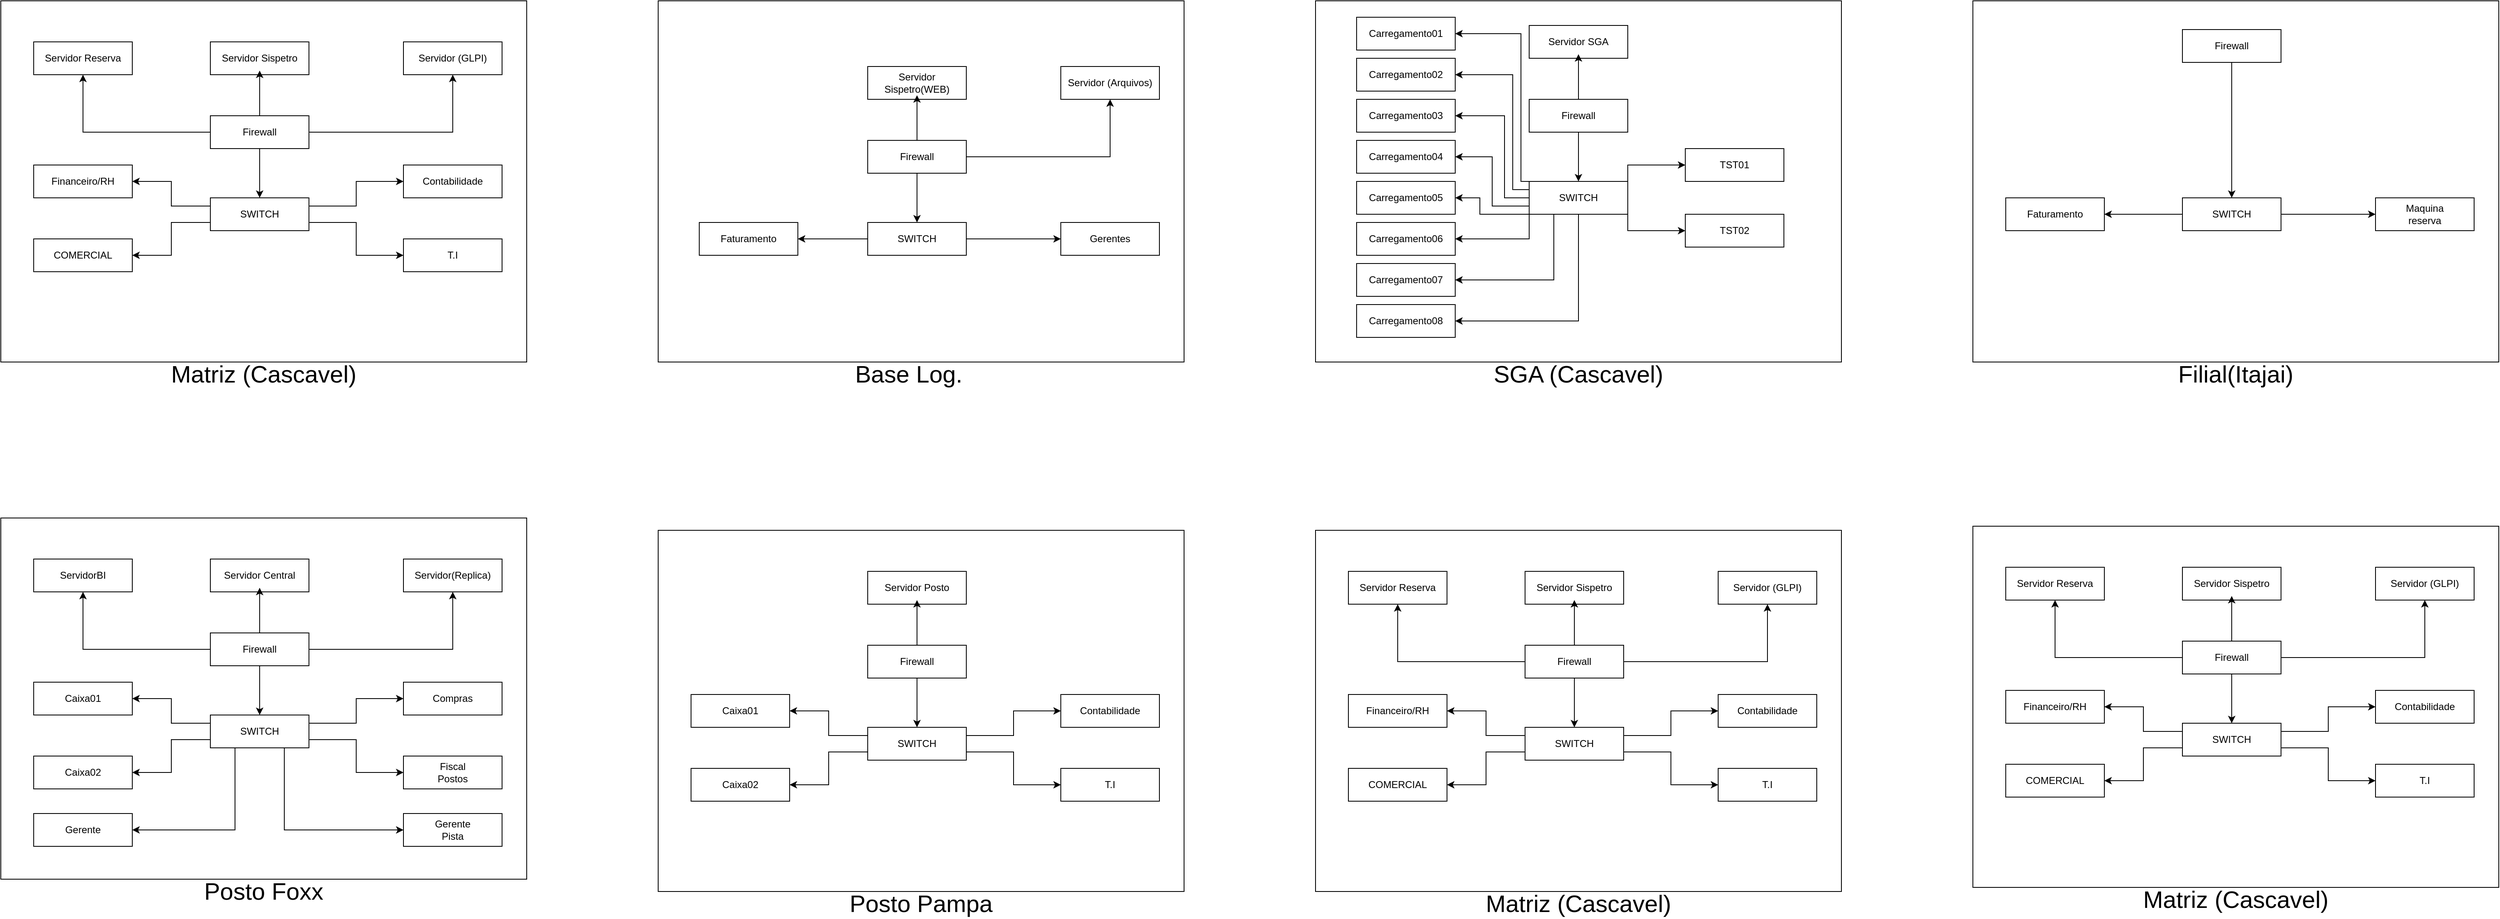 <mxfile version="26.2.9">
  <diagram name="Página-1" id="UtmxGTYnJZRZ2kFNZ0kt">
    <mxGraphModel dx="1028" dy="514" grid="1" gridSize="10" guides="1" tooltips="1" connect="1" arrows="1" fold="1" page="1" pageScale="1" pageWidth="5000" pageHeight="5000" math="0" shadow="0">
      <root>
        <mxCell id="0" />
        <mxCell id="1" parent="0" />
        <mxCell id="9QiaCKzGw6aInTvv5w-R-36" value="" style="rounded=0;whiteSpace=wrap;html=1;movable=0;resizable=0;rotatable=0;deletable=0;editable=0;locked=1;connectable=0;" vertex="1" parent="1">
          <mxGeometry x="80" width="640" height="440" as="geometry" />
        </mxCell>
        <mxCell id="9QiaCKzGw6aInTvv5w-R-37" value="Matriz (Cascavel)" style="text;html=1;align=center;verticalAlign=middle;whiteSpace=wrap;rounded=0;fontSize=29;movable=0;resizable=0;rotatable=0;deletable=0;editable=0;locked=1;connectable=0;" vertex="1" parent="1">
          <mxGeometry x="80" y="440" width="640" height="30" as="geometry" />
        </mxCell>
        <mxCell id="9QiaCKzGw6aInTvv5w-R-38" value="" style="rounded=0;whiteSpace=wrap;html=1;movable=0;resizable=0;rotatable=0;deletable=0;editable=0;locked=1;connectable=0;" vertex="1" parent="1">
          <mxGeometry x="335" y="50" width="120" height="40" as="geometry" />
        </mxCell>
        <mxCell id="9QiaCKzGw6aInTvv5w-R-69" style="edgeStyle=orthogonalEdgeStyle;rounded=0;orthogonalLoop=1;jettySize=auto;html=1;exitX=1;exitY=0.5;exitDx=0;exitDy=0;entryX=0.5;entryY=1;entryDx=0;entryDy=0;movable=0;resizable=0;rotatable=0;deletable=0;editable=0;locked=1;connectable=0;" edge="1" parent="1" source="9QiaCKzGw6aInTvv5w-R-40" target="9QiaCKzGw6aInTvv5w-R-42">
          <mxGeometry relative="1" as="geometry" />
        </mxCell>
        <mxCell id="9QiaCKzGw6aInTvv5w-R-70" style="edgeStyle=orthogonalEdgeStyle;rounded=0;orthogonalLoop=1;jettySize=auto;html=1;exitX=0.5;exitY=0;exitDx=0;exitDy=0;entryX=0.5;entryY=1;entryDx=0;entryDy=0;movable=0;resizable=0;rotatable=0;deletable=0;editable=0;locked=1;connectable=0;" edge="1" parent="1" source="9QiaCKzGw6aInTvv5w-R-40" target="9QiaCKzGw6aInTvv5w-R-43">
          <mxGeometry relative="1" as="geometry" />
        </mxCell>
        <mxCell id="9QiaCKzGw6aInTvv5w-R-71" style="edgeStyle=orthogonalEdgeStyle;rounded=0;orthogonalLoop=1;jettySize=auto;html=1;exitX=0;exitY=0.5;exitDx=0;exitDy=0;entryX=0.5;entryY=1;entryDx=0;entryDy=0;movable=0;resizable=0;rotatable=0;deletable=0;editable=0;locked=1;connectable=0;" edge="1" parent="1" source="9QiaCKzGw6aInTvv5w-R-40" target="9QiaCKzGw6aInTvv5w-R-41">
          <mxGeometry relative="1" as="geometry" />
        </mxCell>
        <mxCell id="9QiaCKzGw6aInTvv5w-R-72" style="edgeStyle=orthogonalEdgeStyle;rounded=0;orthogonalLoop=1;jettySize=auto;html=1;exitX=0.5;exitY=1;exitDx=0;exitDy=0;entryX=0.5;entryY=0;entryDx=0;entryDy=0;movable=0;resizable=0;rotatable=0;deletable=0;editable=0;locked=1;connectable=0;" edge="1" parent="1" source="9QiaCKzGw6aInTvv5w-R-40" target="9QiaCKzGw6aInTvv5w-R-56">
          <mxGeometry relative="1" as="geometry" />
        </mxCell>
        <mxCell id="9QiaCKzGw6aInTvv5w-R-40" value="" style="rounded=0;whiteSpace=wrap;html=1;movable=0;resizable=0;rotatable=0;deletable=0;editable=0;locked=1;connectable=0;" vertex="1" parent="1">
          <mxGeometry x="335" y="140" width="120" height="40" as="geometry" />
        </mxCell>
        <mxCell id="9QiaCKzGw6aInTvv5w-R-41" value="" style="rounded=0;whiteSpace=wrap;html=1;movable=0;resizable=0;rotatable=0;deletable=0;editable=0;locked=1;connectable=0;" vertex="1" parent="1">
          <mxGeometry x="120" y="50" width="120" height="40" as="geometry" />
        </mxCell>
        <mxCell id="9QiaCKzGw6aInTvv5w-R-42" value="" style="rounded=0;whiteSpace=wrap;html=1;movable=0;resizable=0;rotatable=0;deletable=0;editable=0;locked=1;connectable=0;" vertex="1" parent="1">
          <mxGeometry x="570" y="50" width="120" height="40" as="geometry" />
        </mxCell>
        <mxCell id="9QiaCKzGw6aInTvv5w-R-43" value="Servidor Sispetro" style="text;html=1;align=center;verticalAlign=middle;whiteSpace=wrap;rounded=0;movable=0;resizable=0;rotatable=0;deletable=0;editable=0;locked=1;connectable=0;" vertex="1" parent="1">
          <mxGeometry x="335" y="55" width="120" height="30" as="geometry" />
        </mxCell>
        <mxCell id="9QiaCKzGw6aInTvv5w-R-45" value="Firewall" style="text;html=1;align=center;verticalAlign=middle;whiteSpace=wrap;rounded=0;movable=0;resizable=0;rotatable=0;deletable=0;editable=0;locked=1;connectable=0;" vertex="1" parent="1">
          <mxGeometry x="360" y="150" width="70" height="20" as="geometry" />
        </mxCell>
        <mxCell id="9QiaCKzGw6aInTvv5w-R-46" value="Servidor Reserva" style="text;html=1;align=center;verticalAlign=middle;whiteSpace=wrap;rounded=0;movable=0;resizable=0;rotatable=0;deletable=0;editable=0;locked=1;connectable=0;" vertex="1" parent="1">
          <mxGeometry x="120" y="55" width="120" height="30" as="geometry" />
        </mxCell>
        <mxCell id="9QiaCKzGw6aInTvv5w-R-47" value="Servidor (GLPI)" style="text;html=1;align=center;verticalAlign=middle;whiteSpace=wrap;rounded=0;movable=0;resizable=0;rotatable=0;deletable=0;editable=0;locked=1;connectable=0;" vertex="1" parent="1">
          <mxGeometry x="570" y="55" width="120" height="30" as="geometry" />
        </mxCell>
        <mxCell id="9QiaCKzGw6aInTvv5w-R-73" style="edgeStyle=orthogonalEdgeStyle;rounded=0;orthogonalLoop=1;jettySize=auto;html=1;exitX=0;exitY=0.25;exitDx=0;exitDy=0;entryX=1;entryY=0.5;entryDx=0;entryDy=0;movable=0;resizable=0;rotatable=0;deletable=0;editable=0;locked=1;connectable=0;" edge="1" parent="1" source="9QiaCKzGw6aInTvv5w-R-56" target="9QiaCKzGw6aInTvv5w-R-60">
          <mxGeometry relative="1" as="geometry" />
        </mxCell>
        <mxCell id="9QiaCKzGw6aInTvv5w-R-74" style="edgeStyle=orthogonalEdgeStyle;rounded=0;orthogonalLoop=1;jettySize=auto;html=1;exitX=0;exitY=0.75;exitDx=0;exitDy=0;entryX=1;entryY=0.5;entryDx=0;entryDy=0;movable=0;resizable=0;rotatable=0;deletable=0;editable=0;locked=1;connectable=0;" edge="1" parent="1" source="9QiaCKzGw6aInTvv5w-R-56" target="9QiaCKzGw6aInTvv5w-R-63">
          <mxGeometry relative="1" as="geometry" />
        </mxCell>
        <mxCell id="9QiaCKzGw6aInTvv5w-R-75" style="edgeStyle=orthogonalEdgeStyle;rounded=0;orthogonalLoop=1;jettySize=auto;html=1;exitX=1;exitY=0.25;exitDx=0;exitDy=0;entryX=0;entryY=0.5;entryDx=0;entryDy=0;movable=0;resizable=0;rotatable=0;deletable=0;editable=0;locked=1;connectable=0;" edge="1" parent="1" source="9QiaCKzGw6aInTvv5w-R-56" target="9QiaCKzGw6aInTvv5w-R-62">
          <mxGeometry relative="1" as="geometry" />
        </mxCell>
        <mxCell id="9QiaCKzGw6aInTvv5w-R-76" style="edgeStyle=orthogonalEdgeStyle;rounded=0;orthogonalLoop=1;jettySize=auto;html=1;exitX=1;exitY=0.75;exitDx=0;exitDy=0;entryX=0;entryY=0.5;entryDx=0;entryDy=0;movable=0;resizable=0;rotatable=0;deletable=0;editable=0;locked=1;connectable=0;" edge="1" parent="1" source="9QiaCKzGw6aInTvv5w-R-56" target="9QiaCKzGw6aInTvv5w-R-61">
          <mxGeometry relative="1" as="geometry" />
        </mxCell>
        <mxCell id="9QiaCKzGw6aInTvv5w-R-56" value="" style="rounded=0;whiteSpace=wrap;html=1;movable=0;resizable=0;rotatable=0;deletable=0;editable=0;locked=1;connectable=0;" vertex="1" parent="1">
          <mxGeometry x="335" y="240" width="120" height="40" as="geometry" />
        </mxCell>
        <mxCell id="9QiaCKzGw6aInTvv5w-R-57" value="SWITCH" style="text;html=1;align=center;verticalAlign=middle;whiteSpace=wrap;rounded=0;movable=0;resizable=0;rotatable=0;deletable=0;editable=0;locked=1;connectable=0;" vertex="1" parent="1">
          <mxGeometry x="365" y="245" width="60" height="30" as="geometry" />
        </mxCell>
        <mxCell id="9QiaCKzGw6aInTvv5w-R-60" value="" style="rounded=0;whiteSpace=wrap;html=1;movable=0;resizable=0;rotatable=0;deletable=0;editable=0;locked=1;connectable=0;" vertex="1" parent="1">
          <mxGeometry x="120" y="200" width="120" height="40" as="geometry" />
        </mxCell>
        <mxCell id="9QiaCKzGw6aInTvv5w-R-61" value="" style="rounded=0;whiteSpace=wrap;html=1;movable=0;resizable=0;rotatable=0;deletable=0;editable=0;locked=1;connectable=0;" vertex="1" parent="1">
          <mxGeometry x="570" y="290" width="120" height="40" as="geometry" />
        </mxCell>
        <mxCell id="9QiaCKzGw6aInTvv5w-R-62" value="" style="rounded=0;whiteSpace=wrap;html=1;movable=0;resizable=0;rotatable=0;deletable=0;editable=0;locked=1;connectable=0;" vertex="1" parent="1">
          <mxGeometry x="570" y="200" width="120" height="40" as="geometry" />
        </mxCell>
        <mxCell id="9QiaCKzGw6aInTvv5w-R-63" value="" style="rounded=0;whiteSpace=wrap;html=1;movable=0;resizable=0;rotatable=0;deletable=0;editable=0;locked=1;connectable=0;" vertex="1" parent="1">
          <mxGeometry x="120" y="290" width="120" height="40" as="geometry" />
        </mxCell>
        <mxCell id="9QiaCKzGw6aInTvv5w-R-64" value="Financeiro/RH" style="text;html=1;align=center;verticalAlign=middle;whiteSpace=wrap;rounded=0;movable=0;resizable=0;rotatable=0;deletable=0;editable=0;locked=1;connectable=0;" vertex="1" parent="1">
          <mxGeometry x="150" y="205" width="60" height="30" as="geometry" />
        </mxCell>
        <mxCell id="9QiaCKzGw6aInTvv5w-R-65" value="COMERCIAL" style="text;html=1;align=center;verticalAlign=middle;whiteSpace=wrap;rounded=0;movable=0;resizable=0;rotatable=0;deletable=0;editable=0;locked=1;connectable=0;" vertex="1" parent="1">
          <mxGeometry x="150" y="295" width="60" height="30" as="geometry" />
        </mxCell>
        <mxCell id="9QiaCKzGw6aInTvv5w-R-66" value="Contabilidade" style="text;html=1;align=center;verticalAlign=middle;whiteSpace=wrap;rounded=0;movable=0;resizable=0;rotatable=0;deletable=0;editable=0;locked=1;connectable=0;" vertex="1" parent="1">
          <mxGeometry x="600" y="205" width="60" height="30" as="geometry" />
        </mxCell>
        <mxCell id="9QiaCKzGw6aInTvv5w-R-67" value="T.I" style="text;html=1;align=center;verticalAlign=middle;whiteSpace=wrap;rounded=0;movable=0;resizable=0;rotatable=0;deletable=0;editable=0;locked=1;connectable=0;" vertex="1" parent="1">
          <mxGeometry x="600" y="295" width="60" height="30" as="geometry" />
        </mxCell>
        <mxCell id="9QiaCKzGw6aInTvv5w-R-133" value="" style="rounded=0;whiteSpace=wrap;html=1;movable=0;resizable=0;rotatable=0;deletable=0;editable=0;locked=1;connectable=0;" vertex="1" parent="1">
          <mxGeometry x="880" width="640" height="440" as="geometry" />
        </mxCell>
        <mxCell id="9QiaCKzGw6aInTvv5w-R-134" value="Base Log." style="text;html=1;align=center;verticalAlign=middle;whiteSpace=wrap;rounded=0;fontSize=29;movable=0;resizable=0;rotatable=0;deletable=0;editable=0;locked=1;connectable=0;" vertex="1" parent="1">
          <mxGeometry x="890" y="440" width="590" height="30" as="geometry" />
        </mxCell>
        <mxCell id="9QiaCKzGw6aInTvv5w-R-135" value="" style="rounded=0;whiteSpace=wrap;html=1;movable=0;resizable=0;rotatable=0;deletable=0;editable=0;locked=1;connectable=0;" vertex="1" parent="1">
          <mxGeometry x="1135" y="80" width="120" height="40" as="geometry" />
        </mxCell>
        <mxCell id="9QiaCKzGw6aInTvv5w-R-136" style="edgeStyle=orthogonalEdgeStyle;rounded=0;orthogonalLoop=1;jettySize=auto;html=1;exitX=1;exitY=0.5;exitDx=0;exitDy=0;entryX=0.5;entryY=1;entryDx=0;entryDy=0;movable=0;resizable=0;rotatable=0;deletable=0;editable=0;locked=1;connectable=0;" edge="1" parent="1" source="9QiaCKzGw6aInTvv5w-R-140" target="9QiaCKzGw6aInTvv5w-R-142">
          <mxGeometry relative="1" as="geometry" />
        </mxCell>
        <mxCell id="9QiaCKzGw6aInTvv5w-R-137" style="edgeStyle=orthogonalEdgeStyle;rounded=0;orthogonalLoop=1;jettySize=auto;html=1;exitX=0.5;exitY=0;exitDx=0;exitDy=0;entryX=0.5;entryY=1;entryDx=0;entryDy=0;movable=0;resizable=0;rotatable=0;deletable=0;editable=0;locked=1;connectable=0;" edge="1" parent="1" source="9QiaCKzGw6aInTvv5w-R-140" target="9QiaCKzGw6aInTvv5w-R-143">
          <mxGeometry relative="1" as="geometry" />
        </mxCell>
        <mxCell id="9QiaCKzGw6aInTvv5w-R-139" style="edgeStyle=orthogonalEdgeStyle;rounded=0;orthogonalLoop=1;jettySize=auto;html=1;exitX=0.5;exitY=1;exitDx=0;exitDy=0;entryX=0.5;entryY=0;entryDx=0;entryDy=0;movable=0;resizable=0;rotatable=0;deletable=0;editable=0;locked=1;connectable=0;" edge="1" parent="1" source="9QiaCKzGw6aInTvv5w-R-140" target="9QiaCKzGw6aInTvv5w-R-151">
          <mxGeometry relative="1" as="geometry" />
        </mxCell>
        <mxCell id="9QiaCKzGw6aInTvv5w-R-140" value="" style="rounded=0;whiteSpace=wrap;html=1;movable=0;resizable=0;rotatable=0;deletable=0;editable=0;locked=1;connectable=0;" vertex="1" parent="1">
          <mxGeometry x="1135" y="170" width="120" height="40" as="geometry" />
        </mxCell>
        <mxCell id="9QiaCKzGw6aInTvv5w-R-142" value="" style="rounded=0;whiteSpace=wrap;html=1;movable=0;resizable=0;rotatable=0;deletable=0;editable=0;locked=1;connectable=0;" vertex="1" parent="1">
          <mxGeometry x="1370" y="80" width="120" height="40" as="geometry" />
        </mxCell>
        <mxCell id="9QiaCKzGw6aInTvv5w-R-143" value="Servidor Sispetro(WEB)" style="text;html=1;align=center;verticalAlign=middle;whiteSpace=wrap;rounded=0;movable=0;resizable=0;rotatable=0;deletable=0;editable=0;locked=1;connectable=0;" vertex="1" parent="1">
          <mxGeometry x="1135" y="85" width="120" height="30" as="geometry" />
        </mxCell>
        <mxCell id="9QiaCKzGw6aInTvv5w-R-144" value="Firewall" style="text;html=1;align=center;verticalAlign=middle;whiteSpace=wrap;rounded=0;movable=0;resizable=0;rotatable=0;deletable=0;editable=0;locked=1;connectable=0;" vertex="1" parent="1">
          <mxGeometry x="1160" y="180" width="70" height="20" as="geometry" />
        </mxCell>
        <mxCell id="9QiaCKzGw6aInTvv5w-R-146" value="Servidor (Arquivos)" style="text;html=1;align=center;verticalAlign=middle;whiteSpace=wrap;rounded=0;movable=0;resizable=0;rotatable=0;deletable=0;editable=0;locked=1;connectable=0;" vertex="1" parent="1">
          <mxGeometry x="1370" y="85" width="120" height="30" as="geometry" />
        </mxCell>
        <mxCell id="9QiaCKzGw6aInTvv5w-R-161" style="edgeStyle=orthogonalEdgeStyle;rounded=0;orthogonalLoop=1;jettySize=auto;html=1;exitX=1;exitY=0.5;exitDx=0;exitDy=0;entryX=0;entryY=0.5;entryDx=0;entryDy=0;movable=0;resizable=0;rotatable=0;deletable=0;editable=0;locked=1;connectable=0;" edge="1" parent="1" source="9QiaCKzGw6aInTvv5w-R-151" target="9QiaCKzGw6aInTvv5w-R-155">
          <mxGeometry relative="1" as="geometry" />
        </mxCell>
        <mxCell id="9QiaCKzGw6aInTvv5w-R-162" style="edgeStyle=orthogonalEdgeStyle;rounded=0;orthogonalLoop=1;jettySize=auto;html=1;exitX=0;exitY=0.5;exitDx=0;exitDy=0;entryX=1;entryY=0.5;entryDx=0;entryDy=0;movable=0;resizable=0;rotatable=0;deletable=0;editable=0;locked=1;connectable=0;" edge="1" parent="1" source="9QiaCKzGw6aInTvv5w-R-151" target="9QiaCKzGw6aInTvv5w-R-153">
          <mxGeometry relative="1" as="geometry" />
        </mxCell>
        <mxCell id="9QiaCKzGw6aInTvv5w-R-151" value="" style="rounded=0;whiteSpace=wrap;html=1;movable=0;resizable=0;rotatable=0;deletable=0;editable=0;locked=1;connectable=0;" vertex="1" parent="1">
          <mxGeometry x="1135" y="270" width="120" height="40" as="geometry" />
        </mxCell>
        <mxCell id="9QiaCKzGw6aInTvv5w-R-152" value="SWITCH" style="text;html=1;align=center;verticalAlign=middle;whiteSpace=wrap;rounded=0;movable=0;resizable=0;rotatable=0;deletable=0;editable=0;locked=1;connectable=0;" vertex="1" parent="1">
          <mxGeometry x="1165" y="275" width="60" height="30" as="geometry" />
        </mxCell>
        <mxCell id="9QiaCKzGw6aInTvv5w-R-153" value="" style="rounded=0;whiteSpace=wrap;html=1;movable=0;resizable=0;rotatable=0;deletable=0;editable=0;locked=1;connectable=0;" vertex="1" parent="1">
          <mxGeometry x="930" y="270" width="120" height="40" as="geometry" />
        </mxCell>
        <mxCell id="9QiaCKzGw6aInTvv5w-R-155" value="" style="rounded=0;whiteSpace=wrap;html=1;movable=0;resizable=0;rotatable=0;deletable=0;editable=0;locked=1;connectable=0;" vertex="1" parent="1">
          <mxGeometry x="1370" y="270" width="120" height="40" as="geometry" />
        </mxCell>
        <mxCell id="9QiaCKzGw6aInTvv5w-R-157" value="Faturamento" style="text;html=1;align=center;verticalAlign=middle;whiteSpace=wrap;rounded=0;movable=0;resizable=0;rotatable=0;deletable=0;editable=0;locked=1;connectable=0;" vertex="1" parent="1">
          <mxGeometry x="960" y="275" width="60" height="30" as="geometry" />
        </mxCell>
        <mxCell id="9QiaCKzGw6aInTvv5w-R-159" value="Gerentes" style="text;html=1;align=center;verticalAlign=middle;whiteSpace=wrap;rounded=0;movable=0;resizable=0;rotatable=0;deletable=0;editable=0;locked=1;connectable=0;" vertex="1" parent="1">
          <mxGeometry x="1400" y="275" width="60" height="30" as="geometry" />
        </mxCell>
        <mxCell id="9QiaCKzGw6aInTvv5w-R-163" value="" style="rounded=0;whiteSpace=wrap;html=1;movable=0;resizable=0;rotatable=0;deletable=0;editable=0;locked=1;connectable=0;" vertex="1" parent="1">
          <mxGeometry x="1680" width="640" height="440" as="geometry" />
        </mxCell>
        <mxCell id="9QiaCKzGw6aInTvv5w-R-164" value="SGA (Cascavel)" style="text;html=1;align=center;verticalAlign=middle;whiteSpace=wrap;rounded=0;fontSize=29;movable=0;resizable=0;rotatable=0;deletable=0;editable=0;locked=1;connectable=0;" vertex="1" parent="1">
          <mxGeometry x="1680" y="440" width="640" height="30" as="geometry" />
        </mxCell>
        <mxCell id="9QiaCKzGw6aInTvv5w-R-165" value="" style="rounded=0;whiteSpace=wrap;html=1;movable=0;resizable=0;rotatable=0;deletable=0;editable=0;locked=1;connectable=0;" vertex="1" parent="1">
          <mxGeometry x="1940" y="30" width="120" height="40" as="geometry" />
        </mxCell>
        <mxCell id="9QiaCKzGw6aInTvv5w-R-167" style="edgeStyle=orthogonalEdgeStyle;rounded=0;orthogonalLoop=1;jettySize=auto;html=1;exitX=0.5;exitY=0;exitDx=0;exitDy=0;entryX=0.5;entryY=1;entryDx=0;entryDy=0;movable=0;resizable=0;rotatable=0;deletable=0;editable=0;locked=1;connectable=0;" edge="1" parent="1" source="9QiaCKzGw6aInTvv5w-R-170" target="9QiaCKzGw6aInTvv5w-R-173">
          <mxGeometry relative="1" as="geometry" />
        </mxCell>
        <mxCell id="9QiaCKzGw6aInTvv5w-R-169" style="edgeStyle=orthogonalEdgeStyle;rounded=0;orthogonalLoop=1;jettySize=auto;html=1;exitX=0.5;exitY=1;exitDx=0;exitDy=0;entryX=0.5;entryY=0;entryDx=0;entryDy=0;movable=0;resizable=0;rotatable=0;deletable=0;editable=0;locked=1;connectable=0;" edge="1" parent="1" source="9QiaCKzGw6aInTvv5w-R-170" target="9QiaCKzGw6aInTvv5w-R-181">
          <mxGeometry relative="1" as="geometry" />
        </mxCell>
        <mxCell id="9QiaCKzGw6aInTvv5w-R-170" value="" style="rounded=0;whiteSpace=wrap;html=1;movable=0;resizable=0;rotatable=0;deletable=0;editable=0;locked=1;connectable=0;" vertex="1" parent="1">
          <mxGeometry x="1940" y="120" width="120" height="40" as="geometry" />
        </mxCell>
        <mxCell id="9QiaCKzGw6aInTvv5w-R-173" value="Servidor SGA" style="text;html=1;align=center;verticalAlign=middle;whiteSpace=wrap;rounded=0;movable=0;resizable=0;rotatable=0;deletable=0;editable=0;locked=1;connectable=0;" vertex="1" parent="1">
          <mxGeometry x="1940" y="35" width="120" height="30" as="geometry" />
        </mxCell>
        <mxCell id="9QiaCKzGw6aInTvv5w-R-174" value="Firewall" style="text;html=1;align=center;verticalAlign=middle;whiteSpace=wrap;rounded=0;movable=0;resizable=0;rotatable=0;deletable=0;editable=0;locked=1;connectable=0;" vertex="1" parent="1">
          <mxGeometry x="1965" y="130" width="70" height="20" as="geometry" />
        </mxCell>
        <mxCell id="9QiaCKzGw6aInTvv5w-R-205" style="edgeStyle=orthogonalEdgeStyle;rounded=0;orthogonalLoop=1;jettySize=auto;html=1;exitX=0;exitY=0;exitDx=0;exitDy=0;entryX=1;entryY=0.5;entryDx=0;entryDy=0;fontFamily=Helvetica;fontSize=12;fontColor=default;resizable=0;movable=0;rotatable=0;deletable=0;editable=0;locked=1;connectable=0;" edge="1" parent="1" source="9QiaCKzGw6aInTvv5w-R-181" target="9QiaCKzGw6aInTvv5w-R-183">
          <mxGeometry relative="1" as="geometry">
            <Array as="points">
              <mxPoint x="1930" y="220" />
              <mxPoint x="1930" y="40" />
            </Array>
          </mxGeometry>
        </mxCell>
        <mxCell id="9QiaCKzGw6aInTvv5w-R-206" style="edgeStyle=orthogonalEdgeStyle;rounded=0;orthogonalLoop=1;jettySize=auto;html=1;exitX=0;exitY=0.25;exitDx=0;exitDy=0;entryX=1;entryY=0.5;entryDx=0;entryDy=0;fontFamily=Helvetica;fontSize=12;fontColor=default;resizable=0;movable=0;rotatable=0;deletable=0;editable=0;locked=1;connectable=0;" edge="1" parent="1" source="9QiaCKzGw6aInTvv5w-R-181" target="9QiaCKzGw6aInTvv5w-R-186">
          <mxGeometry relative="1" as="geometry">
            <Array as="points">
              <mxPoint x="1920" y="230" />
              <mxPoint x="1920" y="90" />
            </Array>
          </mxGeometry>
        </mxCell>
        <mxCell id="9QiaCKzGw6aInTvv5w-R-207" style="edgeStyle=orthogonalEdgeStyle;rounded=0;orthogonalLoop=1;jettySize=auto;html=1;exitX=0;exitY=0.5;exitDx=0;exitDy=0;entryX=1;entryY=0.5;entryDx=0;entryDy=0;fontFamily=Helvetica;fontSize=12;fontColor=default;resizable=0;movable=0;rotatable=0;deletable=0;editable=0;locked=1;connectable=0;" edge="1" parent="1" source="9QiaCKzGw6aInTvv5w-R-181" target="9QiaCKzGw6aInTvv5w-R-185">
          <mxGeometry relative="1" as="geometry">
            <Array as="points">
              <mxPoint x="1910" y="240" />
              <mxPoint x="1910" y="140" />
            </Array>
          </mxGeometry>
        </mxCell>
        <mxCell id="9QiaCKzGw6aInTvv5w-R-208" style="edgeStyle=orthogonalEdgeStyle;rounded=0;orthogonalLoop=1;jettySize=auto;html=1;exitX=0;exitY=0.75;exitDx=0;exitDy=0;entryX=1;entryY=0.5;entryDx=0;entryDy=0;fontFamily=Helvetica;fontSize=12;fontColor=default;resizable=0;movable=0;rotatable=0;deletable=0;editable=0;locked=1;connectable=0;" edge="1" parent="1" source="9QiaCKzGw6aInTvv5w-R-181" target="9QiaCKzGw6aInTvv5w-R-192">
          <mxGeometry relative="1" as="geometry" />
        </mxCell>
        <mxCell id="9QiaCKzGw6aInTvv5w-R-209" style="edgeStyle=orthogonalEdgeStyle;rounded=0;orthogonalLoop=1;jettySize=auto;html=1;exitX=0;exitY=1;exitDx=0;exitDy=0;entryX=1;entryY=0.5;entryDx=0;entryDy=0;fontFamily=Helvetica;fontSize=12;fontColor=default;resizable=0;movable=0;rotatable=0;deletable=0;editable=0;locked=1;connectable=0;" edge="1" parent="1" source="9QiaCKzGw6aInTvv5w-R-181" target="9QiaCKzGw6aInTvv5w-R-184">
          <mxGeometry relative="1" as="geometry">
            <Array as="points">
              <mxPoint x="1880" y="260" />
              <mxPoint x="1880" y="240" />
            </Array>
          </mxGeometry>
        </mxCell>
        <mxCell id="9QiaCKzGw6aInTvv5w-R-210" style="edgeStyle=orthogonalEdgeStyle;rounded=0;orthogonalLoop=1;jettySize=auto;html=1;exitX=0;exitY=1;exitDx=0;exitDy=0;entryX=1;entryY=0.5;entryDx=0;entryDy=0;fontFamily=Helvetica;fontSize=12;fontColor=default;resizable=0;movable=0;rotatable=0;deletable=0;editable=0;locked=1;connectable=0;" edge="1" parent="1" source="9QiaCKzGw6aInTvv5w-R-181" target="9QiaCKzGw6aInTvv5w-R-194">
          <mxGeometry relative="1" as="geometry" />
        </mxCell>
        <mxCell id="9QiaCKzGw6aInTvv5w-R-211" style="edgeStyle=orthogonalEdgeStyle;rounded=0;orthogonalLoop=1;jettySize=auto;html=1;exitX=0.25;exitY=1;exitDx=0;exitDy=0;entryX=1;entryY=0.5;entryDx=0;entryDy=0;fontFamily=Helvetica;fontSize=12;fontColor=default;resizable=0;movable=0;rotatable=0;deletable=0;editable=0;locked=1;connectable=0;" edge="1" parent="1" source="9QiaCKzGw6aInTvv5w-R-181" target="9QiaCKzGw6aInTvv5w-R-196">
          <mxGeometry relative="1" as="geometry" />
        </mxCell>
        <mxCell id="9QiaCKzGw6aInTvv5w-R-212" style="edgeStyle=orthogonalEdgeStyle;rounded=0;orthogonalLoop=1;jettySize=auto;html=1;exitX=0.5;exitY=1;exitDx=0;exitDy=0;entryX=1;entryY=0.5;entryDx=0;entryDy=0;fontFamily=Helvetica;fontSize=12;fontColor=default;resizable=0;movable=0;rotatable=0;deletable=0;editable=0;locked=1;connectable=0;" edge="1" parent="1" source="9QiaCKzGw6aInTvv5w-R-181" target="9QiaCKzGw6aInTvv5w-R-198">
          <mxGeometry relative="1" as="geometry" />
        </mxCell>
        <mxCell id="9QiaCKzGw6aInTvv5w-R-213" style="edgeStyle=orthogonalEdgeStyle;rounded=0;orthogonalLoop=1;jettySize=auto;html=1;exitX=1;exitY=0;exitDx=0;exitDy=0;entryX=0;entryY=0.5;entryDx=0;entryDy=0;fontFamily=Helvetica;fontSize=12;fontColor=default;resizable=0;movable=0;rotatable=0;deletable=0;editable=0;locked=1;connectable=0;" edge="1" parent="1" source="9QiaCKzGw6aInTvv5w-R-181" target="9QiaCKzGw6aInTvv5w-R-201">
          <mxGeometry relative="1" as="geometry" />
        </mxCell>
        <mxCell id="9QiaCKzGw6aInTvv5w-R-214" style="edgeStyle=orthogonalEdgeStyle;rounded=0;orthogonalLoop=1;jettySize=auto;html=1;exitX=1;exitY=1;exitDx=0;exitDy=0;entryX=0;entryY=0.5;entryDx=0;entryDy=0;fontFamily=Helvetica;fontSize=12;fontColor=default;resizable=0;movable=0;rotatable=0;deletable=0;editable=0;locked=1;connectable=0;" edge="1" parent="1" source="9QiaCKzGw6aInTvv5w-R-181" target="9QiaCKzGw6aInTvv5w-R-203">
          <mxGeometry relative="1" as="geometry" />
        </mxCell>
        <mxCell id="9QiaCKzGw6aInTvv5w-R-181" value="" style="rounded=0;whiteSpace=wrap;html=1;movable=0;resizable=0;rotatable=0;deletable=0;editable=0;locked=1;connectable=0;" vertex="1" parent="1">
          <mxGeometry x="1940" y="220" width="120" height="40" as="geometry" />
        </mxCell>
        <mxCell id="9QiaCKzGw6aInTvv5w-R-182" value="SWITCH" style="text;html=1;align=center;verticalAlign=middle;whiteSpace=wrap;rounded=0;movable=0;resizable=0;rotatable=0;deletable=0;editable=0;locked=1;connectable=0;" vertex="1" parent="1">
          <mxGeometry x="1970" y="225" width="60" height="30" as="geometry" />
        </mxCell>
        <mxCell id="9QiaCKzGw6aInTvv5w-R-183" value="" style="rounded=0;whiteSpace=wrap;html=1;movable=0;resizable=0;rotatable=0;deletable=0;editable=0;locked=1;connectable=0;" vertex="1" parent="1">
          <mxGeometry x="1730" y="20" width="120" height="40" as="geometry" />
        </mxCell>
        <mxCell id="9QiaCKzGw6aInTvv5w-R-184" value="" style="rounded=0;whiteSpace=wrap;html=1;movable=0;resizable=0;rotatable=0;deletable=0;editable=0;locked=1;connectable=0;" vertex="1" parent="1">
          <mxGeometry x="1730" y="220" width="120" height="40" as="geometry" />
        </mxCell>
        <mxCell id="9QiaCKzGw6aInTvv5w-R-185" value="" style="rounded=0;whiteSpace=wrap;html=1;movable=0;resizable=0;rotatable=0;deletable=0;editable=0;locked=1;connectable=0;" vertex="1" parent="1">
          <mxGeometry x="1730" y="120" width="120" height="40" as="geometry" />
        </mxCell>
        <mxCell id="9QiaCKzGw6aInTvv5w-R-186" value="" style="rounded=0;whiteSpace=wrap;html=1;movable=0;resizable=0;rotatable=0;deletable=0;editable=0;locked=1;connectable=0;" vertex="1" parent="1">
          <mxGeometry x="1730" y="70" width="120" height="40" as="geometry" />
        </mxCell>
        <mxCell id="9QiaCKzGw6aInTvv5w-R-187" value="Carregamento01" style="text;html=1;align=center;verticalAlign=middle;whiteSpace=wrap;rounded=0;movable=0;resizable=0;rotatable=0;deletable=0;editable=0;locked=1;connectable=0;" vertex="1" parent="1">
          <mxGeometry x="1760" y="25" width="60" height="30" as="geometry" />
        </mxCell>
        <mxCell id="9QiaCKzGw6aInTvv5w-R-188" value="Carregamento02" style="text;html=1;align=center;verticalAlign=middle;whiteSpace=wrap;rounded=0;movable=0;resizable=0;rotatable=0;deletable=0;editable=0;locked=1;connectable=0;" vertex="1" parent="1">
          <mxGeometry x="1760" y="75" width="60" height="30" as="geometry" />
        </mxCell>
        <mxCell id="9QiaCKzGw6aInTvv5w-R-189" value="Carregamento03" style="text;html=1;align=center;verticalAlign=middle;whiteSpace=wrap;rounded=0;movable=0;resizable=0;rotatable=0;deletable=0;editable=0;locked=1;connectable=0;" vertex="1" parent="1">
          <mxGeometry x="1760" y="125" width="60" height="30" as="geometry" />
        </mxCell>
        <mxCell id="9QiaCKzGw6aInTvv5w-R-190" value="Carregamento05" style="text;html=1;align=center;verticalAlign=middle;whiteSpace=wrap;rounded=0;movable=0;resizable=0;rotatable=0;deletable=0;editable=0;locked=1;connectable=0;" vertex="1" parent="1">
          <mxGeometry x="1760" y="225" width="60" height="30" as="geometry" />
        </mxCell>
        <mxCell id="9QiaCKzGw6aInTvv5w-R-192" value="" style="rounded=0;whiteSpace=wrap;html=1;movable=0;resizable=0;rotatable=0;deletable=0;editable=0;locked=1;connectable=0;" vertex="1" parent="1">
          <mxGeometry x="1730" y="170" width="120" height="40" as="geometry" />
        </mxCell>
        <mxCell id="9QiaCKzGw6aInTvv5w-R-193" value="Carregamento04" style="text;html=1;align=center;verticalAlign=middle;whiteSpace=wrap;rounded=0;movable=0;resizable=0;rotatable=0;deletable=0;editable=0;locked=1;connectable=0;" vertex="1" parent="1">
          <mxGeometry x="1760" y="175" width="60" height="30" as="geometry" />
        </mxCell>
        <mxCell id="9QiaCKzGw6aInTvv5w-R-194" value="" style="rounded=0;whiteSpace=wrap;html=1;movable=0;resizable=0;rotatable=0;deletable=0;editable=0;locked=1;connectable=0;" vertex="1" parent="1">
          <mxGeometry x="1730" y="270" width="120" height="40" as="geometry" />
        </mxCell>
        <mxCell id="9QiaCKzGw6aInTvv5w-R-195" value="Carregamento06" style="text;html=1;align=center;verticalAlign=middle;whiteSpace=wrap;rounded=0;movable=0;resizable=0;rotatable=0;deletable=0;editable=0;locked=1;connectable=0;" vertex="1" parent="1">
          <mxGeometry x="1760" y="275" width="60" height="30" as="geometry" />
        </mxCell>
        <mxCell id="9QiaCKzGw6aInTvv5w-R-196" value="" style="rounded=0;whiteSpace=wrap;html=1;movable=0;resizable=0;rotatable=0;deletable=0;editable=0;locked=1;connectable=0;" vertex="1" parent="1">
          <mxGeometry x="1730" y="320" width="120" height="40" as="geometry" />
        </mxCell>
        <mxCell id="9QiaCKzGw6aInTvv5w-R-197" value="Carregamento07" style="text;html=1;align=center;verticalAlign=middle;whiteSpace=wrap;rounded=0;movable=0;resizable=0;rotatable=0;deletable=0;editable=0;locked=1;connectable=0;" vertex="1" parent="1">
          <mxGeometry x="1760" y="325" width="60" height="30" as="geometry" />
        </mxCell>
        <mxCell id="9QiaCKzGw6aInTvv5w-R-198" value="" style="rounded=0;whiteSpace=wrap;html=1;movable=0;resizable=0;rotatable=0;deletable=0;editable=0;locked=1;connectable=0;" vertex="1" parent="1">
          <mxGeometry x="1730" y="370" width="120" height="40" as="geometry" />
        </mxCell>
        <mxCell id="9QiaCKzGw6aInTvv5w-R-199" value="Carregamento08" style="text;html=1;align=center;verticalAlign=middle;whiteSpace=wrap;rounded=0;movable=0;resizable=0;rotatable=0;deletable=0;editable=0;locked=1;connectable=0;" vertex="1" parent="1">
          <mxGeometry x="1760" y="375" width="60" height="30" as="geometry" />
        </mxCell>
        <mxCell id="9QiaCKzGw6aInTvv5w-R-201" value="" style="rounded=0;whiteSpace=wrap;html=1;movable=0;resizable=0;rotatable=0;deletable=0;editable=0;locked=1;connectable=0;" vertex="1" parent="1">
          <mxGeometry x="2130" y="180" width="120" height="40" as="geometry" />
        </mxCell>
        <mxCell id="9QiaCKzGw6aInTvv5w-R-202" value="TST01" style="text;html=1;align=center;verticalAlign=middle;whiteSpace=wrap;rounded=0;movable=0;resizable=0;rotatable=0;deletable=0;editable=0;locked=1;connectable=0;" vertex="1" parent="1">
          <mxGeometry x="2160" y="185" width="60" height="30" as="geometry" />
        </mxCell>
        <mxCell id="9QiaCKzGw6aInTvv5w-R-203" value="" style="rounded=0;whiteSpace=wrap;html=1;movable=0;resizable=0;rotatable=0;deletable=0;editable=0;locked=1;connectable=0;" vertex="1" parent="1">
          <mxGeometry x="2130" y="260" width="120" height="40" as="geometry" />
        </mxCell>
        <mxCell id="9QiaCKzGw6aInTvv5w-R-204" value="TST02" style="text;html=1;align=center;verticalAlign=middle;whiteSpace=wrap;rounded=0;movable=0;resizable=0;rotatable=0;deletable=0;editable=0;locked=1;connectable=0;" vertex="1" parent="1">
          <mxGeometry x="2160" y="265" width="60" height="30" as="geometry" />
        </mxCell>
        <mxCell id="9QiaCKzGw6aInTvv5w-R-215" value="" style="rounded=0;whiteSpace=wrap;html=1;movable=0;resizable=0;rotatable=0;deletable=0;editable=0;locked=1;connectable=0;" vertex="1" parent="1">
          <mxGeometry x="2480" width="640" height="440" as="geometry" />
        </mxCell>
        <mxCell id="9QiaCKzGw6aInTvv5w-R-216" value="Filial(Itajai)" style="text;html=1;align=center;verticalAlign=middle;whiteSpace=wrap;rounded=0;fontSize=29;movable=0;resizable=0;rotatable=0;deletable=0;editable=0;locked=1;connectable=0;" vertex="1" parent="1">
          <mxGeometry x="2480" y="440" width="640" height="30" as="geometry" />
        </mxCell>
        <mxCell id="9QiaCKzGw6aInTvv5w-R-221" style="edgeStyle=orthogonalEdgeStyle;rounded=0;orthogonalLoop=1;jettySize=auto;html=1;exitX=0.5;exitY=1;exitDx=0;exitDy=0;entryX=0.5;entryY=0;entryDx=0;entryDy=0;movable=0;resizable=0;rotatable=0;deletable=0;editable=0;locked=1;connectable=0;" edge="1" parent="1" source="9QiaCKzGw6aInTvv5w-R-222" target="9QiaCKzGw6aInTvv5w-R-233">
          <mxGeometry relative="1" as="geometry" />
        </mxCell>
        <mxCell id="9QiaCKzGw6aInTvv5w-R-222" value="" style="rounded=0;whiteSpace=wrap;html=1;movable=0;resizable=0;rotatable=0;deletable=0;editable=0;locked=1;connectable=0;" vertex="1" parent="1">
          <mxGeometry x="2735" y="35" width="120" height="40" as="geometry" />
        </mxCell>
        <mxCell id="9QiaCKzGw6aInTvv5w-R-226" value="Firewall" style="text;html=1;align=center;verticalAlign=middle;whiteSpace=wrap;rounded=0;movable=0;resizable=0;rotatable=0;deletable=0;editable=0;locked=1;connectable=0;" vertex="1" parent="1">
          <mxGeometry x="2760" y="45" width="70" height="20" as="geometry" />
        </mxCell>
        <mxCell id="9QiaCKzGw6aInTvv5w-R-229" style="edgeStyle=orthogonalEdgeStyle;rounded=0;orthogonalLoop=1;jettySize=auto;html=1;exitX=0;exitY=0.5;exitDx=0;exitDy=0;entryX=1;entryY=0.5;entryDx=0;entryDy=0;movable=0;resizable=0;rotatable=0;deletable=0;editable=0;locked=1;connectable=0;" edge="1" parent="1" source="9QiaCKzGw6aInTvv5w-R-233" target="9QiaCKzGw6aInTvv5w-R-235">
          <mxGeometry relative="1" as="geometry" />
        </mxCell>
        <mxCell id="9QiaCKzGw6aInTvv5w-R-231" style="edgeStyle=orthogonalEdgeStyle;rounded=0;orthogonalLoop=1;jettySize=auto;html=1;entryX=0;entryY=0.5;entryDx=0;entryDy=0;movable=0;resizable=0;rotatable=0;deletable=0;editable=0;locked=1;connectable=0;exitX=1;exitY=0.5;exitDx=0;exitDy=0;" edge="1" parent="1" source="9QiaCKzGw6aInTvv5w-R-233" target="9QiaCKzGw6aInTvv5w-R-237">
          <mxGeometry relative="1" as="geometry">
            <mxPoint x="2860" y="260" as="sourcePoint" />
          </mxGeometry>
        </mxCell>
        <mxCell id="9QiaCKzGw6aInTvv5w-R-233" value="" style="rounded=0;whiteSpace=wrap;html=1;movable=0;resizable=0;rotatable=0;deletable=0;editable=0;locked=1;connectable=0;" vertex="1" parent="1">
          <mxGeometry x="2735" y="240" width="120" height="40" as="geometry" />
        </mxCell>
        <mxCell id="9QiaCKzGw6aInTvv5w-R-234" value="SWITCH" style="text;html=1;align=center;verticalAlign=middle;whiteSpace=wrap;rounded=0;movable=0;resizable=0;rotatable=0;deletable=0;editable=0;locked=1;connectable=0;" vertex="1" parent="1">
          <mxGeometry x="2765" y="245" width="60" height="30" as="geometry" />
        </mxCell>
        <mxCell id="9QiaCKzGw6aInTvv5w-R-235" value="" style="rounded=0;whiteSpace=wrap;html=1;movable=0;resizable=0;rotatable=0;deletable=0;editable=0;locked=1;connectable=0;" vertex="1" parent="1">
          <mxGeometry x="2520" y="240" width="120" height="40" as="geometry" />
        </mxCell>
        <mxCell id="9QiaCKzGw6aInTvv5w-R-237" value="" style="rounded=0;whiteSpace=wrap;html=1;movable=0;resizable=0;rotatable=0;deletable=0;editable=0;locked=1;connectable=0;" vertex="1" parent="1">
          <mxGeometry x="2970" y="240" width="120" height="40" as="geometry" />
        </mxCell>
        <mxCell id="9QiaCKzGw6aInTvv5w-R-239" value="Faturamento" style="text;html=1;align=center;verticalAlign=middle;whiteSpace=wrap;rounded=0;movable=0;resizable=0;rotatable=0;deletable=0;editable=0;locked=1;connectable=0;" vertex="1" parent="1">
          <mxGeometry x="2550" y="245" width="60" height="30" as="geometry" />
        </mxCell>
        <mxCell id="9QiaCKzGw6aInTvv5w-R-241" value="Maquina reserva" style="text;html=1;align=center;verticalAlign=middle;whiteSpace=wrap;rounded=0;movable=0;resizable=0;rotatable=0;deletable=0;editable=0;locked=1;connectable=0;" vertex="1" parent="1">
          <mxGeometry x="3000" y="245" width="60" height="30" as="geometry" />
        </mxCell>
        <mxCell id="9QiaCKzGw6aInTvv5w-R-243" value="" style="rounded=0;whiteSpace=wrap;html=1;movable=0;resizable=0;rotatable=0;deletable=0;editable=0;locked=1;connectable=0;" vertex="1" parent="1">
          <mxGeometry x="80" y="630" width="640" height="440" as="geometry" />
        </mxCell>
        <mxCell id="9QiaCKzGw6aInTvv5w-R-244" value="Posto Foxx" style="text;html=1;align=center;verticalAlign=middle;whiteSpace=wrap;rounded=0;fontSize=29;movable=1;resizable=1;rotatable=1;deletable=1;editable=1;locked=0;connectable=1;" vertex="1" parent="1">
          <mxGeometry x="80" y="1070" width="640" height="30" as="geometry" />
        </mxCell>
        <mxCell id="9QiaCKzGw6aInTvv5w-R-245" value="" style="rounded=0;whiteSpace=wrap;html=1;movable=1;resizable=1;rotatable=1;deletable=1;editable=1;locked=0;connectable=1;" vertex="1" parent="1">
          <mxGeometry x="335" y="680" width="120" height="40" as="geometry" />
        </mxCell>
        <mxCell id="9QiaCKzGw6aInTvv5w-R-246" style="edgeStyle=orthogonalEdgeStyle;rounded=0;orthogonalLoop=1;jettySize=auto;html=1;exitX=1;exitY=0.5;exitDx=0;exitDy=0;entryX=0.5;entryY=1;entryDx=0;entryDy=0;movable=1;resizable=1;rotatable=1;deletable=1;editable=1;locked=0;connectable=1;" edge="1" parent="1" source="9QiaCKzGw6aInTvv5w-R-250" target="9QiaCKzGw6aInTvv5w-R-252">
          <mxGeometry relative="1" as="geometry" />
        </mxCell>
        <mxCell id="9QiaCKzGw6aInTvv5w-R-247" style="edgeStyle=orthogonalEdgeStyle;rounded=0;orthogonalLoop=1;jettySize=auto;html=1;exitX=0.5;exitY=0;exitDx=0;exitDy=0;entryX=0.5;entryY=1;entryDx=0;entryDy=0;movable=1;resizable=1;rotatable=1;deletable=1;editable=1;locked=0;connectable=1;" edge="1" parent="1" source="9QiaCKzGw6aInTvv5w-R-250" target="9QiaCKzGw6aInTvv5w-R-253">
          <mxGeometry relative="1" as="geometry" />
        </mxCell>
        <mxCell id="9QiaCKzGw6aInTvv5w-R-248" style="edgeStyle=orthogonalEdgeStyle;rounded=0;orthogonalLoop=1;jettySize=auto;html=1;exitX=0;exitY=0.5;exitDx=0;exitDy=0;entryX=0.5;entryY=1;entryDx=0;entryDy=0;movable=1;resizable=1;rotatable=1;deletable=1;editable=1;locked=0;connectable=1;" edge="1" parent="1" source="9QiaCKzGw6aInTvv5w-R-250" target="9QiaCKzGw6aInTvv5w-R-251">
          <mxGeometry relative="1" as="geometry" />
        </mxCell>
        <mxCell id="9QiaCKzGw6aInTvv5w-R-249" style="edgeStyle=orthogonalEdgeStyle;rounded=0;orthogonalLoop=1;jettySize=auto;html=1;exitX=0.5;exitY=1;exitDx=0;exitDy=0;entryX=0.5;entryY=0;entryDx=0;entryDy=0;movable=1;resizable=1;rotatable=1;deletable=1;editable=1;locked=0;connectable=1;" edge="1" parent="1" source="9QiaCKzGw6aInTvv5w-R-250" target="9QiaCKzGw6aInTvv5w-R-261">
          <mxGeometry relative="1" as="geometry" />
        </mxCell>
        <mxCell id="9QiaCKzGw6aInTvv5w-R-250" value="" style="rounded=0;whiteSpace=wrap;html=1;movable=1;resizable=1;rotatable=1;deletable=1;editable=1;locked=0;connectable=1;" vertex="1" parent="1">
          <mxGeometry x="335" y="770" width="120" height="40" as="geometry" />
        </mxCell>
        <mxCell id="9QiaCKzGw6aInTvv5w-R-251" value="" style="rounded=0;whiteSpace=wrap;html=1;movable=1;resizable=1;rotatable=1;deletable=1;editable=1;locked=0;connectable=1;" vertex="1" parent="1">
          <mxGeometry x="120" y="680" width="120" height="40" as="geometry" />
        </mxCell>
        <mxCell id="9QiaCKzGw6aInTvv5w-R-252" value="" style="rounded=0;whiteSpace=wrap;html=1;movable=1;resizable=1;rotatable=1;deletable=1;editable=1;locked=0;connectable=1;" vertex="1" parent="1">
          <mxGeometry x="570" y="680" width="120" height="40" as="geometry" />
        </mxCell>
        <mxCell id="9QiaCKzGw6aInTvv5w-R-253" value="Servidor Central" style="text;html=1;align=center;verticalAlign=middle;whiteSpace=wrap;rounded=0;movable=1;resizable=1;rotatable=1;deletable=1;editable=1;locked=0;connectable=1;" vertex="1" parent="1">
          <mxGeometry x="335" y="685" width="120" height="30" as="geometry" />
        </mxCell>
        <mxCell id="9QiaCKzGw6aInTvv5w-R-254" value="Firewall" style="text;html=1;align=center;verticalAlign=middle;whiteSpace=wrap;rounded=0;movable=1;resizable=1;rotatable=1;deletable=1;editable=1;locked=0;connectable=1;" vertex="1" parent="1">
          <mxGeometry x="360" y="780" width="70" height="20" as="geometry" />
        </mxCell>
        <mxCell id="9QiaCKzGw6aInTvv5w-R-255" value="ServidorBI" style="text;html=1;align=center;verticalAlign=middle;whiteSpace=wrap;rounded=0;movable=1;resizable=1;rotatable=1;deletable=1;editable=1;locked=0;connectable=1;" vertex="1" parent="1">
          <mxGeometry x="120" y="685" width="120" height="30" as="geometry" />
        </mxCell>
        <mxCell id="9QiaCKzGw6aInTvv5w-R-256" value="Servidor(Replica)" style="text;html=1;align=center;verticalAlign=middle;whiteSpace=wrap;rounded=0;movable=1;resizable=1;rotatable=1;deletable=1;editable=1;locked=0;connectable=1;" vertex="1" parent="1">
          <mxGeometry x="570" y="685" width="120" height="30" as="geometry" />
        </mxCell>
        <mxCell id="9QiaCKzGw6aInTvv5w-R-257" style="edgeStyle=orthogonalEdgeStyle;rounded=0;orthogonalLoop=1;jettySize=auto;html=1;exitX=0;exitY=0.25;exitDx=0;exitDy=0;entryX=1;entryY=0.5;entryDx=0;entryDy=0;movable=1;resizable=1;rotatable=1;deletable=1;editable=1;locked=0;connectable=1;" edge="1" parent="1" source="9QiaCKzGw6aInTvv5w-R-261" target="9QiaCKzGw6aInTvv5w-R-263">
          <mxGeometry relative="1" as="geometry" />
        </mxCell>
        <mxCell id="9QiaCKzGw6aInTvv5w-R-258" style="edgeStyle=orthogonalEdgeStyle;rounded=0;orthogonalLoop=1;jettySize=auto;html=1;exitX=0;exitY=0.75;exitDx=0;exitDy=0;entryX=1;entryY=0.5;entryDx=0;entryDy=0;movable=1;resizable=1;rotatable=1;deletable=1;editable=1;locked=0;connectable=1;" edge="1" parent="1" source="9QiaCKzGw6aInTvv5w-R-261" target="9QiaCKzGw6aInTvv5w-R-266">
          <mxGeometry relative="1" as="geometry" />
        </mxCell>
        <mxCell id="9QiaCKzGw6aInTvv5w-R-259" style="edgeStyle=orthogonalEdgeStyle;rounded=0;orthogonalLoop=1;jettySize=auto;html=1;exitX=1;exitY=0.25;exitDx=0;exitDy=0;entryX=0;entryY=0.5;entryDx=0;entryDy=0;movable=1;resizable=1;rotatable=1;deletable=1;editable=1;locked=0;connectable=1;" edge="1" parent="1" source="9QiaCKzGw6aInTvv5w-R-261" target="9QiaCKzGw6aInTvv5w-R-265">
          <mxGeometry relative="1" as="geometry" />
        </mxCell>
        <mxCell id="9QiaCKzGw6aInTvv5w-R-260" style="edgeStyle=orthogonalEdgeStyle;rounded=0;orthogonalLoop=1;jettySize=auto;html=1;exitX=1;exitY=0.75;exitDx=0;exitDy=0;entryX=0;entryY=0.5;entryDx=0;entryDy=0;movable=1;resizable=1;rotatable=1;deletable=1;editable=1;locked=0;connectable=1;" edge="1" parent="1" source="9QiaCKzGw6aInTvv5w-R-261" target="9QiaCKzGw6aInTvv5w-R-264">
          <mxGeometry relative="1" as="geometry" />
        </mxCell>
        <mxCell id="9QiaCKzGw6aInTvv5w-R-359" style="edgeStyle=orthogonalEdgeStyle;rounded=0;orthogonalLoop=1;jettySize=auto;html=1;exitX=0.75;exitY=1;exitDx=0;exitDy=0;entryX=0;entryY=0.5;entryDx=0;entryDy=0;fontFamily=Helvetica;fontSize=12;fontColor=default;resizable=1;" edge="1" parent="1" source="9QiaCKzGw6aInTvv5w-R-261" target="9QiaCKzGw6aInTvv5w-R-357">
          <mxGeometry relative="1" as="geometry" />
        </mxCell>
        <mxCell id="9QiaCKzGw6aInTvv5w-R-360" style="edgeStyle=orthogonalEdgeStyle;rounded=0;orthogonalLoop=1;jettySize=auto;html=1;exitX=0.25;exitY=1;exitDx=0;exitDy=0;entryX=1;entryY=0.5;entryDx=0;entryDy=0;fontFamily=Helvetica;fontSize=12;fontColor=default;resizable=1;" edge="1" parent="1" source="9QiaCKzGw6aInTvv5w-R-261" target="9QiaCKzGw6aInTvv5w-R-355">
          <mxGeometry relative="1" as="geometry" />
        </mxCell>
        <mxCell id="9QiaCKzGw6aInTvv5w-R-261" value="" style="rounded=0;whiteSpace=wrap;html=1;movable=1;resizable=1;rotatable=1;deletable=1;editable=1;locked=0;connectable=1;" vertex="1" parent="1">
          <mxGeometry x="335" y="870" width="120" height="40" as="geometry" />
        </mxCell>
        <mxCell id="9QiaCKzGw6aInTvv5w-R-262" value="SWITCH" style="text;html=1;align=center;verticalAlign=middle;whiteSpace=wrap;rounded=0;movable=0;resizable=0;rotatable=0;deletable=0;editable=0;locked=1;connectable=0;" vertex="1" parent="1">
          <mxGeometry x="365" y="875" width="60" height="30" as="geometry" />
        </mxCell>
        <mxCell id="9QiaCKzGw6aInTvv5w-R-263" value="" style="rounded=0;whiteSpace=wrap;html=1;movable=1;resizable=1;rotatable=1;deletable=1;editable=1;locked=0;connectable=1;" vertex="1" parent="1">
          <mxGeometry x="120" y="830" width="120" height="40" as="geometry" />
        </mxCell>
        <mxCell id="9QiaCKzGw6aInTvv5w-R-264" value="" style="rounded=0;whiteSpace=wrap;html=1;movable=1;resizable=1;rotatable=1;deletable=1;editable=1;locked=0;connectable=1;" vertex="1" parent="1">
          <mxGeometry x="570" y="920" width="120" height="40" as="geometry" />
        </mxCell>
        <mxCell id="9QiaCKzGw6aInTvv5w-R-265" value="" style="rounded=0;whiteSpace=wrap;html=1;movable=1;resizable=1;rotatable=1;deletable=1;editable=1;locked=0;connectable=1;" vertex="1" parent="1">
          <mxGeometry x="570" y="830" width="120" height="40" as="geometry" />
        </mxCell>
        <mxCell id="9QiaCKzGw6aInTvv5w-R-266" value="" style="rounded=0;whiteSpace=wrap;html=1;movable=1;resizable=1;rotatable=1;deletable=1;editable=1;locked=0;connectable=1;" vertex="1" parent="1">
          <mxGeometry x="120" y="920" width="120" height="40" as="geometry" />
        </mxCell>
        <mxCell id="9QiaCKzGw6aInTvv5w-R-267" value="Caixa01" style="text;html=1;align=center;verticalAlign=middle;whiteSpace=wrap;rounded=0;movable=1;resizable=1;rotatable=1;deletable=1;editable=1;locked=0;connectable=1;" vertex="1" parent="1">
          <mxGeometry x="150" y="835" width="60" height="30" as="geometry" />
        </mxCell>
        <mxCell id="9QiaCKzGw6aInTvv5w-R-268" value="Caixa02" style="text;html=1;align=center;verticalAlign=middle;whiteSpace=wrap;rounded=0;movable=1;resizable=1;rotatable=1;deletable=1;editable=1;locked=0;connectable=1;" vertex="1" parent="1">
          <mxGeometry x="150" y="925" width="60" height="30" as="geometry" />
        </mxCell>
        <mxCell id="9QiaCKzGw6aInTvv5w-R-269" value="Compras" style="text;html=1;align=center;verticalAlign=middle;whiteSpace=wrap;rounded=0;movable=1;resizable=1;rotatable=1;deletable=1;editable=1;locked=0;connectable=1;" vertex="1" parent="1">
          <mxGeometry x="600" y="835" width="60" height="30" as="geometry" />
        </mxCell>
        <mxCell id="9QiaCKzGw6aInTvv5w-R-270" value="Fiscal Postos" style="text;html=1;align=center;verticalAlign=middle;whiteSpace=wrap;rounded=0;movable=1;resizable=1;rotatable=1;deletable=1;editable=1;locked=0;connectable=1;" vertex="1" parent="1">
          <mxGeometry x="600" y="925" width="60" height="30" as="geometry" />
        </mxCell>
        <mxCell id="9QiaCKzGw6aInTvv5w-R-271" value="" style="rounded=0;whiteSpace=wrap;html=1;movable=1;resizable=1;rotatable=1;deletable=1;editable=1;locked=0;connectable=1;" vertex="1" parent="1">
          <mxGeometry x="880" y="645" width="640" height="440" as="geometry" />
        </mxCell>
        <mxCell id="9QiaCKzGw6aInTvv5w-R-272" value="Posto Pampa" style="text;html=1;align=center;verticalAlign=middle;whiteSpace=wrap;rounded=0;fontSize=29;movable=1;resizable=1;rotatable=1;deletable=1;editable=1;locked=0;connectable=1;" vertex="1" parent="1">
          <mxGeometry x="880" y="1085" width="640" height="30" as="geometry" />
        </mxCell>
        <mxCell id="9QiaCKzGw6aInTvv5w-R-273" value="" style="rounded=0;whiteSpace=wrap;html=1;movable=1;resizable=1;rotatable=1;deletable=1;editable=1;locked=0;connectable=1;" vertex="1" parent="1">
          <mxGeometry x="1135" y="695" width="120" height="40" as="geometry" />
        </mxCell>
        <mxCell id="9QiaCKzGw6aInTvv5w-R-275" style="edgeStyle=orthogonalEdgeStyle;rounded=0;orthogonalLoop=1;jettySize=auto;html=1;exitX=0.5;exitY=0;exitDx=0;exitDy=0;entryX=0.5;entryY=1;entryDx=0;entryDy=0;movable=1;resizable=1;rotatable=1;deletable=1;editable=1;locked=0;connectable=1;" edge="1" parent="1" source="9QiaCKzGw6aInTvv5w-R-278" target="9QiaCKzGw6aInTvv5w-R-281">
          <mxGeometry relative="1" as="geometry" />
        </mxCell>
        <mxCell id="9QiaCKzGw6aInTvv5w-R-277" style="edgeStyle=orthogonalEdgeStyle;rounded=0;orthogonalLoop=1;jettySize=auto;html=1;exitX=0.5;exitY=1;exitDx=0;exitDy=0;entryX=0.5;entryY=0;entryDx=0;entryDy=0;movable=1;resizable=1;rotatable=1;deletable=1;editable=1;locked=0;connectable=1;" edge="1" parent="1" source="9QiaCKzGw6aInTvv5w-R-278" target="9QiaCKzGw6aInTvv5w-R-289">
          <mxGeometry relative="1" as="geometry" />
        </mxCell>
        <mxCell id="9QiaCKzGw6aInTvv5w-R-278" value="" style="rounded=0;whiteSpace=wrap;html=1;movable=1;resizable=1;rotatable=1;deletable=1;editable=1;locked=0;connectable=1;" vertex="1" parent="1">
          <mxGeometry x="1135" y="785" width="120" height="40" as="geometry" />
        </mxCell>
        <mxCell id="9QiaCKzGw6aInTvv5w-R-281" value="Servidor Posto" style="text;html=1;align=center;verticalAlign=middle;whiteSpace=wrap;rounded=0;movable=1;resizable=1;rotatable=1;deletable=1;editable=1;locked=0;connectable=1;" vertex="1" parent="1">
          <mxGeometry x="1135" y="700" width="120" height="30" as="geometry" />
        </mxCell>
        <mxCell id="9QiaCKzGw6aInTvv5w-R-282" value="Firewall" style="text;html=1;align=center;verticalAlign=middle;whiteSpace=wrap;rounded=0;movable=1;resizable=1;rotatable=1;deletable=1;editable=1;locked=0;connectable=1;" vertex="1" parent="1">
          <mxGeometry x="1160" y="795" width="70" height="20" as="geometry" />
        </mxCell>
        <mxCell id="9QiaCKzGw6aInTvv5w-R-285" style="edgeStyle=orthogonalEdgeStyle;rounded=0;orthogonalLoop=1;jettySize=auto;html=1;exitX=0;exitY=0.25;exitDx=0;exitDy=0;entryX=1;entryY=0.5;entryDx=0;entryDy=0;movable=1;resizable=1;rotatable=1;deletable=1;editable=1;locked=0;connectable=1;" edge="1" parent="1" source="9QiaCKzGw6aInTvv5w-R-289" target="9QiaCKzGw6aInTvv5w-R-291">
          <mxGeometry relative="1" as="geometry" />
        </mxCell>
        <mxCell id="9QiaCKzGw6aInTvv5w-R-286" style="edgeStyle=orthogonalEdgeStyle;rounded=0;orthogonalLoop=1;jettySize=auto;html=1;exitX=0;exitY=0.75;exitDx=0;exitDy=0;entryX=1;entryY=0.5;entryDx=0;entryDy=0;movable=1;resizable=1;rotatable=1;deletable=1;editable=1;locked=0;connectable=1;" edge="1" parent="1" source="9QiaCKzGw6aInTvv5w-R-289" target="9QiaCKzGw6aInTvv5w-R-294">
          <mxGeometry relative="1" as="geometry" />
        </mxCell>
        <mxCell id="9QiaCKzGw6aInTvv5w-R-287" style="edgeStyle=orthogonalEdgeStyle;rounded=0;orthogonalLoop=1;jettySize=auto;html=1;exitX=1;exitY=0.25;exitDx=0;exitDy=0;entryX=0;entryY=0.5;entryDx=0;entryDy=0;movable=1;resizable=1;rotatable=1;deletable=1;editable=1;locked=0;connectable=1;" edge="1" parent="1" source="9QiaCKzGw6aInTvv5w-R-289" target="9QiaCKzGw6aInTvv5w-R-293">
          <mxGeometry relative="1" as="geometry" />
        </mxCell>
        <mxCell id="9QiaCKzGw6aInTvv5w-R-288" style="edgeStyle=orthogonalEdgeStyle;rounded=0;orthogonalLoop=1;jettySize=auto;html=1;exitX=1;exitY=0.75;exitDx=0;exitDy=0;entryX=0;entryY=0.5;entryDx=0;entryDy=0;movable=1;resizable=1;rotatable=1;deletable=1;editable=1;locked=0;connectable=1;" edge="1" parent="1" source="9QiaCKzGw6aInTvv5w-R-289" target="9QiaCKzGw6aInTvv5w-R-292">
          <mxGeometry relative="1" as="geometry" />
        </mxCell>
        <mxCell id="9QiaCKzGw6aInTvv5w-R-289" value="" style="rounded=0;whiteSpace=wrap;html=1;movable=1;resizable=1;rotatable=1;deletable=1;editable=1;locked=0;connectable=1;" vertex="1" parent="1">
          <mxGeometry x="1135" y="885" width="120" height="40" as="geometry" />
        </mxCell>
        <mxCell id="9QiaCKzGw6aInTvv5w-R-290" value="SWITCH" style="text;html=1;align=center;verticalAlign=middle;whiteSpace=wrap;rounded=0;movable=1;resizable=1;rotatable=1;deletable=1;editable=1;locked=0;connectable=1;" vertex="1" parent="1">
          <mxGeometry x="1165" y="890" width="60" height="30" as="geometry" />
        </mxCell>
        <mxCell id="9QiaCKzGw6aInTvv5w-R-291" value="" style="rounded=0;whiteSpace=wrap;html=1;movable=1;resizable=1;rotatable=1;deletable=1;editable=1;locked=0;connectable=1;" vertex="1" parent="1">
          <mxGeometry x="920" y="845" width="120" height="40" as="geometry" />
        </mxCell>
        <mxCell id="9QiaCKzGw6aInTvv5w-R-292" value="" style="rounded=0;whiteSpace=wrap;html=1;movable=1;resizable=1;rotatable=1;deletable=1;editable=1;locked=0;connectable=1;" vertex="1" parent="1">
          <mxGeometry x="1370" y="935" width="120" height="40" as="geometry" />
        </mxCell>
        <mxCell id="9QiaCKzGw6aInTvv5w-R-293" value="" style="rounded=0;whiteSpace=wrap;html=1;movable=1;resizable=1;rotatable=1;deletable=1;editable=1;locked=0;connectable=1;" vertex="1" parent="1">
          <mxGeometry x="1370" y="845" width="120" height="40" as="geometry" />
        </mxCell>
        <mxCell id="9QiaCKzGw6aInTvv5w-R-294" value="" style="rounded=0;whiteSpace=wrap;html=1;movable=1;resizable=1;rotatable=1;deletable=1;editable=1;locked=0;connectable=1;" vertex="1" parent="1">
          <mxGeometry x="920" y="935" width="120" height="40" as="geometry" />
        </mxCell>
        <mxCell id="9QiaCKzGw6aInTvv5w-R-295" value="Caixa01" style="text;html=1;align=center;verticalAlign=middle;whiteSpace=wrap;rounded=0;movable=1;resizable=1;rotatable=1;deletable=1;editable=1;locked=0;connectable=1;" vertex="1" parent="1">
          <mxGeometry x="950" y="850" width="60" height="30" as="geometry" />
        </mxCell>
        <mxCell id="9QiaCKzGw6aInTvv5w-R-296" value="Caixa02" style="text;html=1;align=center;verticalAlign=middle;whiteSpace=wrap;rounded=0;movable=1;resizable=1;rotatable=1;deletable=1;editable=1;locked=0;connectable=1;" vertex="1" parent="1">
          <mxGeometry x="950" y="940" width="60" height="30" as="geometry" />
        </mxCell>
        <mxCell id="9QiaCKzGw6aInTvv5w-R-297" value="Contabilidade" style="text;html=1;align=center;verticalAlign=middle;whiteSpace=wrap;rounded=0;movable=1;resizable=1;rotatable=1;deletable=1;editable=1;locked=0;connectable=1;" vertex="1" parent="1">
          <mxGeometry x="1400" y="850" width="60" height="30" as="geometry" />
        </mxCell>
        <mxCell id="9QiaCKzGw6aInTvv5w-R-298" value="T.I" style="text;html=1;align=center;verticalAlign=middle;whiteSpace=wrap;rounded=0;movable=1;resizable=1;rotatable=1;deletable=1;editable=1;locked=0;connectable=1;" vertex="1" parent="1">
          <mxGeometry x="1400" y="940" width="60" height="30" as="geometry" />
        </mxCell>
        <mxCell id="9QiaCKzGw6aInTvv5w-R-299" value="" style="rounded=0;whiteSpace=wrap;html=1;movable=1;resizable=1;rotatable=1;deletable=1;editable=1;locked=0;connectable=1;" vertex="1" parent="1">
          <mxGeometry x="1680" y="645" width="640" height="440" as="geometry" />
        </mxCell>
        <mxCell id="9QiaCKzGw6aInTvv5w-R-300" value="Matriz (Cascavel)" style="text;html=1;align=center;verticalAlign=middle;whiteSpace=wrap;rounded=0;fontSize=29;movable=1;resizable=1;rotatable=1;deletable=1;editable=1;locked=0;connectable=1;" vertex="1" parent="1">
          <mxGeometry x="1680" y="1085" width="640" height="30" as="geometry" />
        </mxCell>
        <mxCell id="9QiaCKzGw6aInTvv5w-R-301" value="" style="rounded=0;whiteSpace=wrap;html=1;movable=1;resizable=1;rotatable=1;deletable=1;editable=1;locked=0;connectable=1;" vertex="1" parent="1">
          <mxGeometry x="1935" y="695" width="120" height="40" as="geometry" />
        </mxCell>
        <mxCell id="9QiaCKzGw6aInTvv5w-R-302" style="edgeStyle=orthogonalEdgeStyle;rounded=0;orthogonalLoop=1;jettySize=auto;html=1;exitX=1;exitY=0.5;exitDx=0;exitDy=0;entryX=0.5;entryY=1;entryDx=0;entryDy=0;movable=1;resizable=1;rotatable=1;deletable=1;editable=1;locked=0;connectable=1;" edge="1" parent="1" source="9QiaCKzGw6aInTvv5w-R-306" target="9QiaCKzGw6aInTvv5w-R-308">
          <mxGeometry relative="1" as="geometry" />
        </mxCell>
        <mxCell id="9QiaCKzGw6aInTvv5w-R-303" style="edgeStyle=orthogonalEdgeStyle;rounded=0;orthogonalLoop=1;jettySize=auto;html=1;exitX=0.5;exitY=0;exitDx=0;exitDy=0;entryX=0.5;entryY=1;entryDx=0;entryDy=0;movable=1;resizable=1;rotatable=1;deletable=1;editable=1;locked=0;connectable=1;" edge="1" parent="1" source="9QiaCKzGw6aInTvv5w-R-306" target="9QiaCKzGw6aInTvv5w-R-309">
          <mxGeometry relative="1" as="geometry" />
        </mxCell>
        <mxCell id="9QiaCKzGw6aInTvv5w-R-304" style="edgeStyle=orthogonalEdgeStyle;rounded=0;orthogonalLoop=1;jettySize=auto;html=1;exitX=0;exitY=0.5;exitDx=0;exitDy=0;entryX=0.5;entryY=1;entryDx=0;entryDy=0;movable=1;resizable=1;rotatable=1;deletable=1;editable=1;locked=0;connectable=1;" edge="1" parent="1" source="9QiaCKzGw6aInTvv5w-R-306" target="9QiaCKzGw6aInTvv5w-R-307">
          <mxGeometry relative="1" as="geometry" />
        </mxCell>
        <mxCell id="9QiaCKzGw6aInTvv5w-R-305" style="edgeStyle=orthogonalEdgeStyle;rounded=0;orthogonalLoop=1;jettySize=auto;html=1;exitX=0.5;exitY=1;exitDx=0;exitDy=0;entryX=0.5;entryY=0;entryDx=0;entryDy=0;movable=1;resizable=1;rotatable=1;deletable=1;editable=1;locked=0;connectable=1;" edge="1" parent="1" source="9QiaCKzGw6aInTvv5w-R-306" target="9QiaCKzGw6aInTvv5w-R-317">
          <mxGeometry relative="1" as="geometry" />
        </mxCell>
        <mxCell id="9QiaCKzGw6aInTvv5w-R-306" value="" style="rounded=0;whiteSpace=wrap;html=1;movable=1;resizable=1;rotatable=1;deletable=1;editable=1;locked=0;connectable=1;" vertex="1" parent="1">
          <mxGeometry x="1935" y="785" width="120" height="40" as="geometry" />
        </mxCell>
        <mxCell id="9QiaCKzGw6aInTvv5w-R-307" value="" style="rounded=0;whiteSpace=wrap;html=1;movable=1;resizable=1;rotatable=1;deletable=1;editable=1;locked=0;connectable=1;" vertex="1" parent="1">
          <mxGeometry x="1720" y="695" width="120" height="40" as="geometry" />
        </mxCell>
        <mxCell id="9QiaCKzGw6aInTvv5w-R-308" value="" style="rounded=0;whiteSpace=wrap;html=1;movable=1;resizable=1;rotatable=1;deletable=1;editable=1;locked=0;connectable=1;" vertex="1" parent="1">
          <mxGeometry x="2170" y="695" width="120" height="40" as="geometry" />
        </mxCell>
        <mxCell id="9QiaCKzGw6aInTvv5w-R-309" value="Servidor Sispetro" style="text;html=1;align=center;verticalAlign=middle;whiteSpace=wrap;rounded=0;movable=1;resizable=1;rotatable=1;deletable=1;editable=1;locked=0;connectable=1;" vertex="1" parent="1">
          <mxGeometry x="1935" y="700" width="120" height="30" as="geometry" />
        </mxCell>
        <mxCell id="9QiaCKzGw6aInTvv5w-R-310" value="Firewall" style="text;html=1;align=center;verticalAlign=middle;whiteSpace=wrap;rounded=0;movable=1;resizable=1;rotatable=1;deletable=1;editable=1;locked=0;connectable=1;" vertex="1" parent="1">
          <mxGeometry x="1960" y="795" width="70" height="20" as="geometry" />
        </mxCell>
        <mxCell id="9QiaCKzGw6aInTvv5w-R-311" value="Servidor Reserva" style="text;html=1;align=center;verticalAlign=middle;whiteSpace=wrap;rounded=0;movable=1;resizable=1;rotatable=1;deletable=1;editable=1;locked=0;connectable=1;" vertex="1" parent="1">
          <mxGeometry x="1720" y="700" width="120" height="30" as="geometry" />
        </mxCell>
        <mxCell id="9QiaCKzGw6aInTvv5w-R-312" value="Servidor (GLPI)" style="text;html=1;align=center;verticalAlign=middle;whiteSpace=wrap;rounded=0;movable=1;resizable=1;rotatable=1;deletable=1;editable=1;locked=0;connectable=1;" vertex="1" parent="1">
          <mxGeometry x="2170" y="700" width="120" height="30" as="geometry" />
        </mxCell>
        <mxCell id="9QiaCKzGw6aInTvv5w-R-313" style="edgeStyle=orthogonalEdgeStyle;rounded=0;orthogonalLoop=1;jettySize=auto;html=1;exitX=0;exitY=0.25;exitDx=0;exitDy=0;entryX=1;entryY=0.5;entryDx=0;entryDy=0;movable=1;resizable=1;rotatable=1;deletable=1;editable=1;locked=0;connectable=1;" edge="1" parent="1" source="9QiaCKzGw6aInTvv5w-R-317" target="9QiaCKzGw6aInTvv5w-R-319">
          <mxGeometry relative="1" as="geometry" />
        </mxCell>
        <mxCell id="9QiaCKzGw6aInTvv5w-R-314" style="edgeStyle=orthogonalEdgeStyle;rounded=0;orthogonalLoop=1;jettySize=auto;html=1;exitX=0;exitY=0.75;exitDx=0;exitDy=0;entryX=1;entryY=0.5;entryDx=0;entryDy=0;movable=1;resizable=1;rotatable=1;deletable=1;editable=1;locked=0;connectable=1;" edge="1" parent="1" source="9QiaCKzGw6aInTvv5w-R-317" target="9QiaCKzGw6aInTvv5w-R-322">
          <mxGeometry relative="1" as="geometry" />
        </mxCell>
        <mxCell id="9QiaCKzGw6aInTvv5w-R-315" style="edgeStyle=orthogonalEdgeStyle;rounded=0;orthogonalLoop=1;jettySize=auto;html=1;exitX=1;exitY=0.25;exitDx=0;exitDy=0;entryX=0;entryY=0.5;entryDx=0;entryDy=0;movable=1;resizable=1;rotatable=1;deletable=1;editable=1;locked=0;connectable=1;" edge="1" parent="1" source="9QiaCKzGw6aInTvv5w-R-317" target="9QiaCKzGw6aInTvv5w-R-321">
          <mxGeometry relative="1" as="geometry" />
        </mxCell>
        <mxCell id="9QiaCKzGw6aInTvv5w-R-316" style="edgeStyle=orthogonalEdgeStyle;rounded=0;orthogonalLoop=1;jettySize=auto;html=1;exitX=1;exitY=0.75;exitDx=0;exitDy=0;entryX=0;entryY=0.5;entryDx=0;entryDy=0;movable=1;resizable=1;rotatable=1;deletable=1;editable=1;locked=0;connectable=1;" edge="1" parent="1" source="9QiaCKzGw6aInTvv5w-R-317" target="9QiaCKzGw6aInTvv5w-R-320">
          <mxGeometry relative="1" as="geometry" />
        </mxCell>
        <mxCell id="9QiaCKzGw6aInTvv5w-R-317" value="" style="rounded=0;whiteSpace=wrap;html=1;movable=1;resizable=1;rotatable=1;deletable=1;editable=1;locked=0;connectable=1;" vertex="1" parent="1">
          <mxGeometry x="1935" y="885" width="120" height="40" as="geometry" />
        </mxCell>
        <mxCell id="9QiaCKzGw6aInTvv5w-R-318" value="SWITCH" style="text;html=1;align=center;verticalAlign=middle;whiteSpace=wrap;rounded=0;movable=1;resizable=1;rotatable=1;deletable=1;editable=1;locked=0;connectable=1;" vertex="1" parent="1">
          <mxGeometry x="1965" y="890" width="60" height="30" as="geometry" />
        </mxCell>
        <mxCell id="9QiaCKzGw6aInTvv5w-R-319" value="" style="rounded=0;whiteSpace=wrap;html=1;movable=1;resizable=1;rotatable=1;deletable=1;editable=1;locked=0;connectable=1;" vertex="1" parent="1">
          <mxGeometry x="1720" y="845" width="120" height="40" as="geometry" />
        </mxCell>
        <mxCell id="9QiaCKzGw6aInTvv5w-R-320" value="" style="rounded=0;whiteSpace=wrap;html=1;movable=1;resizable=1;rotatable=1;deletable=1;editable=1;locked=0;connectable=1;" vertex="1" parent="1">
          <mxGeometry x="2170" y="935" width="120" height="40" as="geometry" />
        </mxCell>
        <mxCell id="9QiaCKzGw6aInTvv5w-R-321" value="" style="rounded=0;whiteSpace=wrap;html=1;movable=1;resizable=1;rotatable=1;deletable=1;editable=1;locked=0;connectable=1;" vertex="1" parent="1">
          <mxGeometry x="2170" y="845" width="120" height="40" as="geometry" />
        </mxCell>
        <mxCell id="9QiaCKzGw6aInTvv5w-R-322" value="" style="rounded=0;whiteSpace=wrap;html=1;movable=1;resizable=1;rotatable=1;deletable=1;editable=1;locked=0;connectable=1;" vertex="1" parent="1">
          <mxGeometry x="1720" y="935" width="120" height="40" as="geometry" />
        </mxCell>
        <mxCell id="9QiaCKzGw6aInTvv5w-R-323" value="Financeiro/RH" style="text;html=1;align=center;verticalAlign=middle;whiteSpace=wrap;rounded=0;movable=1;resizable=1;rotatable=1;deletable=1;editable=1;locked=0;connectable=1;" vertex="1" parent="1">
          <mxGeometry x="1750" y="850" width="60" height="30" as="geometry" />
        </mxCell>
        <mxCell id="9QiaCKzGw6aInTvv5w-R-324" value="COMERCIAL" style="text;html=1;align=center;verticalAlign=middle;whiteSpace=wrap;rounded=0;movable=1;resizable=1;rotatable=1;deletable=1;editable=1;locked=0;connectable=1;" vertex="1" parent="1">
          <mxGeometry x="1750" y="940" width="60" height="30" as="geometry" />
        </mxCell>
        <mxCell id="9QiaCKzGw6aInTvv5w-R-325" value="Contabilidade" style="text;html=1;align=center;verticalAlign=middle;whiteSpace=wrap;rounded=0;movable=1;resizable=1;rotatable=1;deletable=1;editable=1;locked=0;connectable=1;" vertex="1" parent="1">
          <mxGeometry x="2200" y="850" width="60" height="30" as="geometry" />
        </mxCell>
        <mxCell id="9QiaCKzGw6aInTvv5w-R-326" value="T.I" style="text;html=1;align=center;verticalAlign=middle;whiteSpace=wrap;rounded=0;movable=1;resizable=1;rotatable=1;deletable=1;editable=1;locked=0;connectable=1;" vertex="1" parent="1">
          <mxGeometry x="2200" y="940" width="60" height="30" as="geometry" />
        </mxCell>
        <mxCell id="9QiaCKzGw6aInTvv5w-R-327" value="" style="rounded=0;whiteSpace=wrap;html=1;movable=1;resizable=1;rotatable=1;deletable=1;editable=1;locked=0;connectable=1;" vertex="1" parent="1">
          <mxGeometry x="2480" y="640" width="640" height="440" as="geometry" />
        </mxCell>
        <mxCell id="9QiaCKzGw6aInTvv5w-R-328" value="Matriz (Cascavel)" style="text;html=1;align=center;verticalAlign=middle;whiteSpace=wrap;rounded=0;fontSize=29;movable=1;resizable=1;rotatable=1;deletable=1;editable=1;locked=0;connectable=1;" vertex="1" parent="1">
          <mxGeometry x="2480" y="1080" width="640" height="30" as="geometry" />
        </mxCell>
        <mxCell id="9QiaCKzGw6aInTvv5w-R-329" value="" style="rounded=0;whiteSpace=wrap;html=1;movable=1;resizable=1;rotatable=1;deletable=1;editable=1;locked=0;connectable=1;" vertex="1" parent="1">
          <mxGeometry x="2735" y="690" width="120" height="40" as="geometry" />
        </mxCell>
        <mxCell id="9QiaCKzGw6aInTvv5w-R-330" style="edgeStyle=orthogonalEdgeStyle;rounded=0;orthogonalLoop=1;jettySize=auto;html=1;exitX=1;exitY=0.5;exitDx=0;exitDy=0;entryX=0.5;entryY=1;entryDx=0;entryDy=0;movable=1;resizable=1;rotatable=1;deletable=1;editable=1;locked=0;connectable=1;" edge="1" parent="1" source="9QiaCKzGw6aInTvv5w-R-334" target="9QiaCKzGw6aInTvv5w-R-336">
          <mxGeometry relative="1" as="geometry" />
        </mxCell>
        <mxCell id="9QiaCKzGw6aInTvv5w-R-331" style="edgeStyle=orthogonalEdgeStyle;rounded=0;orthogonalLoop=1;jettySize=auto;html=1;exitX=0.5;exitY=0;exitDx=0;exitDy=0;entryX=0.5;entryY=1;entryDx=0;entryDy=0;movable=1;resizable=1;rotatable=1;deletable=1;editable=1;locked=0;connectable=1;" edge="1" parent="1" source="9QiaCKzGw6aInTvv5w-R-334" target="9QiaCKzGw6aInTvv5w-R-337">
          <mxGeometry relative="1" as="geometry" />
        </mxCell>
        <mxCell id="9QiaCKzGw6aInTvv5w-R-332" style="edgeStyle=orthogonalEdgeStyle;rounded=0;orthogonalLoop=1;jettySize=auto;html=1;exitX=0;exitY=0.5;exitDx=0;exitDy=0;entryX=0.5;entryY=1;entryDx=0;entryDy=0;movable=1;resizable=1;rotatable=1;deletable=1;editable=1;locked=0;connectable=1;" edge="1" parent="1" source="9QiaCKzGw6aInTvv5w-R-334" target="9QiaCKzGw6aInTvv5w-R-335">
          <mxGeometry relative="1" as="geometry" />
        </mxCell>
        <mxCell id="9QiaCKzGw6aInTvv5w-R-333" style="edgeStyle=orthogonalEdgeStyle;rounded=0;orthogonalLoop=1;jettySize=auto;html=1;exitX=0.5;exitY=1;exitDx=0;exitDy=0;entryX=0.5;entryY=0;entryDx=0;entryDy=0;movable=1;resizable=1;rotatable=1;deletable=1;editable=1;locked=0;connectable=1;" edge="1" parent="1" source="9QiaCKzGw6aInTvv5w-R-334" target="9QiaCKzGw6aInTvv5w-R-345">
          <mxGeometry relative="1" as="geometry" />
        </mxCell>
        <mxCell id="9QiaCKzGw6aInTvv5w-R-334" value="" style="rounded=0;whiteSpace=wrap;html=1;movable=1;resizable=1;rotatable=1;deletable=1;editable=1;locked=0;connectable=1;" vertex="1" parent="1">
          <mxGeometry x="2735" y="780" width="120" height="40" as="geometry" />
        </mxCell>
        <mxCell id="9QiaCKzGw6aInTvv5w-R-335" value="" style="rounded=0;whiteSpace=wrap;html=1;movable=1;resizable=1;rotatable=1;deletable=1;editable=1;locked=0;connectable=1;" vertex="1" parent="1">
          <mxGeometry x="2520" y="690" width="120" height="40" as="geometry" />
        </mxCell>
        <mxCell id="9QiaCKzGw6aInTvv5w-R-336" value="" style="rounded=0;whiteSpace=wrap;html=1;movable=1;resizable=1;rotatable=1;deletable=1;editable=1;locked=0;connectable=1;" vertex="1" parent="1">
          <mxGeometry x="2970" y="690" width="120" height="40" as="geometry" />
        </mxCell>
        <mxCell id="9QiaCKzGw6aInTvv5w-R-337" value="Servidor Sispetro" style="text;html=1;align=center;verticalAlign=middle;whiteSpace=wrap;rounded=0;movable=1;resizable=1;rotatable=1;deletable=1;editable=1;locked=0;connectable=1;" vertex="1" parent="1">
          <mxGeometry x="2735" y="695" width="120" height="30" as="geometry" />
        </mxCell>
        <mxCell id="9QiaCKzGw6aInTvv5w-R-338" value="Firewall" style="text;html=1;align=center;verticalAlign=middle;whiteSpace=wrap;rounded=0;movable=1;resizable=1;rotatable=1;deletable=1;editable=1;locked=0;connectable=1;" vertex="1" parent="1">
          <mxGeometry x="2760" y="790" width="70" height="20" as="geometry" />
        </mxCell>
        <mxCell id="9QiaCKzGw6aInTvv5w-R-339" value="Servidor Reserva" style="text;html=1;align=center;verticalAlign=middle;whiteSpace=wrap;rounded=0;movable=1;resizable=1;rotatable=1;deletable=1;editable=1;locked=0;connectable=1;" vertex="1" parent="1">
          <mxGeometry x="2520" y="695" width="120" height="30" as="geometry" />
        </mxCell>
        <mxCell id="9QiaCKzGw6aInTvv5w-R-340" value="Servidor (GLPI)" style="text;html=1;align=center;verticalAlign=middle;whiteSpace=wrap;rounded=0;movable=1;resizable=1;rotatable=1;deletable=1;editable=1;locked=0;connectable=1;" vertex="1" parent="1">
          <mxGeometry x="2970" y="695" width="120" height="30" as="geometry" />
        </mxCell>
        <mxCell id="9QiaCKzGw6aInTvv5w-R-341" style="edgeStyle=orthogonalEdgeStyle;rounded=0;orthogonalLoop=1;jettySize=auto;html=1;exitX=0;exitY=0.25;exitDx=0;exitDy=0;entryX=1;entryY=0.5;entryDx=0;entryDy=0;movable=1;resizable=1;rotatable=1;deletable=1;editable=1;locked=0;connectable=1;" edge="1" parent="1" source="9QiaCKzGw6aInTvv5w-R-345" target="9QiaCKzGw6aInTvv5w-R-347">
          <mxGeometry relative="1" as="geometry" />
        </mxCell>
        <mxCell id="9QiaCKzGw6aInTvv5w-R-342" style="edgeStyle=orthogonalEdgeStyle;rounded=0;orthogonalLoop=1;jettySize=auto;html=1;exitX=0;exitY=0.75;exitDx=0;exitDy=0;entryX=1;entryY=0.5;entryDx=0;entryDy=0;movable=1;resizable=1;rotatable=1;deletable=1;editable=1;locked=0;connectable=1;" edge="1" parent="1" source="9QiaCKzGw6aInTvv5w-R-345" target="9QiaCKzGw6aInTvv5w-R-350">
          <mxGeometry relative="1" as="geometry" />
        </mxCell>
        <mxCell id="9QiaCKzGw6aInTvv5w-R-343" style="edgeStyle=orthogonalEdgeStyle;rounded=0;orthogonalLoop=1;jettySize=auto;html=1;exitX=1;exitY=0.25;exitDx=0;exitDy=0;entryX=0;entryY=0.5;entryDx=0;entryDy=0;movable=1;resizable=1;rotatable=1;deletable=1;editable=1;locked=0;connectable=1;" edge="1" parent="1" source="9QiaCKzGw6aInTvv5w-R-345" target="9QiaCKzGw6aInTvv5w-R-349">
          <mxGeometry relative="1" as="geometry" />
        </mxCell>
        <mxCell id="9QiaCKzGw6aInTvv5w-R-344" style="edgeStyle=orthogonalEdgeStyle;rounded=0;orthogonalLoop=1;jettySize=auto;html=1;exitX=1;exitY=0.75;exitDx=0;exitDy=0;entryX=0;entryY=0.5;entryDx=0;entryDy=0;movable=1;resizable=1;rotatable=1;deletable=1;editable=1;locked=0;connectable=1;" edge="1" parent="1" source="9QiaCKzGw6aInTvv5w-R-345" target="9QiaCKzGw6aInTvv5w-R-348">
          <mxGeometry relative="1" as="geometry" />
        </mxCell>
        <mxCell id="9QiaCKzGw6aInTvv5w-R-345" value="" style="rounded=0;whiteSpace=wrap;html=1;movable=1;resizable=1;rotatable=1;deletable=1;editable=1;locked=0;connectable=1;" vertex="1" parent="1">
          <mxGeometry x="2735" y="880" width="120" height="40" as="geometry" />
        </mxCell>
        <mxCell id="9QiaCKzGw6aInTvv5w-R-346" value="SWITCH" style="text;html=1;align=center;verticalAlign=middle;whiteSpace=wrap;rounded=0;movable=1;resizable=1;rotatable=1;deletable=1;editable=1;locked=0;connectable=1;" vertex="1" parent="1">
          <mxGeometry x="2765" y="885" width="60" height="30" as="geometry" />
        </mxCell>
        <mxCell id="9QiaCKzGw6aInTvv5w-R-347" value="" style="rounded=0;whiteSpace=wrap;html=1;movable=1;resizable=1;rotatable=1;deletable=1;editable=1;locked=0;connectable=1;" vertex="1" parent="1">
          <mxGeometry x="2520" y="840" width="120" height="40" as="geometry" />
        </mxCell>
        <mxCell id="9QiaCKzGw6aInTvv5w-R-348" value="" style="rounded=0;whiteSpace=wrap;html=1;movable=1;resizable=1;rotatable=1;deletable=1;editable=1;locked=0;connectable=1;" vertex="1" parent="1">
          <mxGeometry x="2970" y="930" width="120" height="40" as="geometry" />
        </mxCell>
        <mxCell id="9QiaCKzGw6aInTvv5w-R-349" value="" style="rounded=0;whiteSpace=wrap;html=1;movable=1;resizable=1;rotatable=1;deletable=1;editable=1;locked=0;connectable=1;" vertex="1" parent="1">
          <mxGeometry x="2970" y="840" width="120" height="40" as="geometry" />
        </mxCell>
        <mxCell id="9QiaCKzGw6aInTvv5w-R-350" value="" style="rounded=0;whiteSpace=wrap;html=1;movable=1;resizable=1;rotatable=1;deletable=1;editable=1;locked=0;connectable=1;" vertex="1" parent="1">
          <mxGeometry x="2520" y="930" width="120" height="40" as="geometry" />
        </mxCell>
        <mxCell id="9QiaCKzGw6aInTvv5w-R-351" value="Financeiro/RH" style="text;html=1;align=center;verticalAlign=middle;whiteSpace=wrap;rounded=0;movable=1;resizable=1;rotatable=1;deletable=1;editable=1;locked=0;connectable=1;" vertex="1" parent="1">
          <mxGeometry x="2550" y="845" width="60" height="30" as="geometry" />
        </mxCell>
        <mxCell id="9QiaCKzGw6aInTvv5w-R-352" value="COMERCIAL" style="text;html=1;align=center;verticalAlign=middle;whiteSpace=wrap;rounded=0;movable=1;resizable=1;rotatable=1;deletable=1;editable=1;locked=0;connectable=1;" vertex="1" parent="1">
          <mxGeometry x="2550" y="935" width="60" height="30" as="geometry" />
        </mxCell>
        <mxCell id="9QiaCKzGw6aInTvv5w-R-353" value="Contabilidade" style="text;html=1;align=center;verticalAlign=middle;whiteSpace=wrap;rounded=0;movable=1;resizable=1;rotatable=1;deletable=1;editable=1;locked=0;connectable=1;" vertex="1" parent="1">
          <mxGeometry x="3000" y="845" width="60" height="30" as="geometry" />
        </mxCell>
        <mxCell id="9QiaCKzGw6aInTvv5w-R-354" value="T.I" style="text;html=1;align=center;verticalAlign=middle;whiteSpace=wrap;rounded=0;movable=1;resizable=1;rotatable=1;deletable=1;editable=1;locked=0;connectable=1;" vertex="1" parent="1">
          <mxGeometry x="3000" y="935" width="60" height="30" as="geometry" />
        </mxCell>
        <mxCell id="9QiaCKzGw6aInTvv5w-R-355" value="" style="rounded=0;whiteSpace=wrap;html=1;movable=1;resizable=1;rotatable=1;deletable=1;editable=1;locked=0;connectable=1;" vertex="1" parent="1">
          <mxGeometry x="120" y="990" width="120" height="40" as="geometry" />
        </mxCell>
        <mxCell id="9QiaCKzGw6aInTvv5w-R-356" value="Gerente" style="text;html=1;align=center;verticalAlign=middle;whiteSpace=wrap;rounded=0;movable=1;resizable=1;rotatable=1;deletable=1;editable=1;locked=0;connectable=1;" vertex="1" parent="1">
          <mxGeometry x="150" y="995" width="60" height="30" as="geometry" />
        </mxCell>
        <mxCell id="9QiaCKzGw6aInTvv5w-R-357" value="" style="rounded=0;whiteSpace=wrap;html=1;movable=1;resizable=1;rotatable=1;deletable=1;editable=1;locked=0;connectable=1;" vertex="1" parent="1">
          <mxGeometry x="570" y="990" width="120" height="40" as="geometry" />
        </mxCell>
        <mxCell id="9QiaCKzGw6aInTvv5w-R-358" value="Gerente Pista" style="text;html=1;align=center;verticalAlign=middle;whiteSpace=wrap;rounded=0;movable=1;resizable=1;rotatable=1;deletable=1;editable=1;locked=0;connectable=1;" vertex="1" parent="1">
          <mxGeometry x="600" y="995" width="60" height="30" as="geometry" />
        </mxCell>
      </root>
    </mxGraphModel>
  </diagram>
</mxfile>
